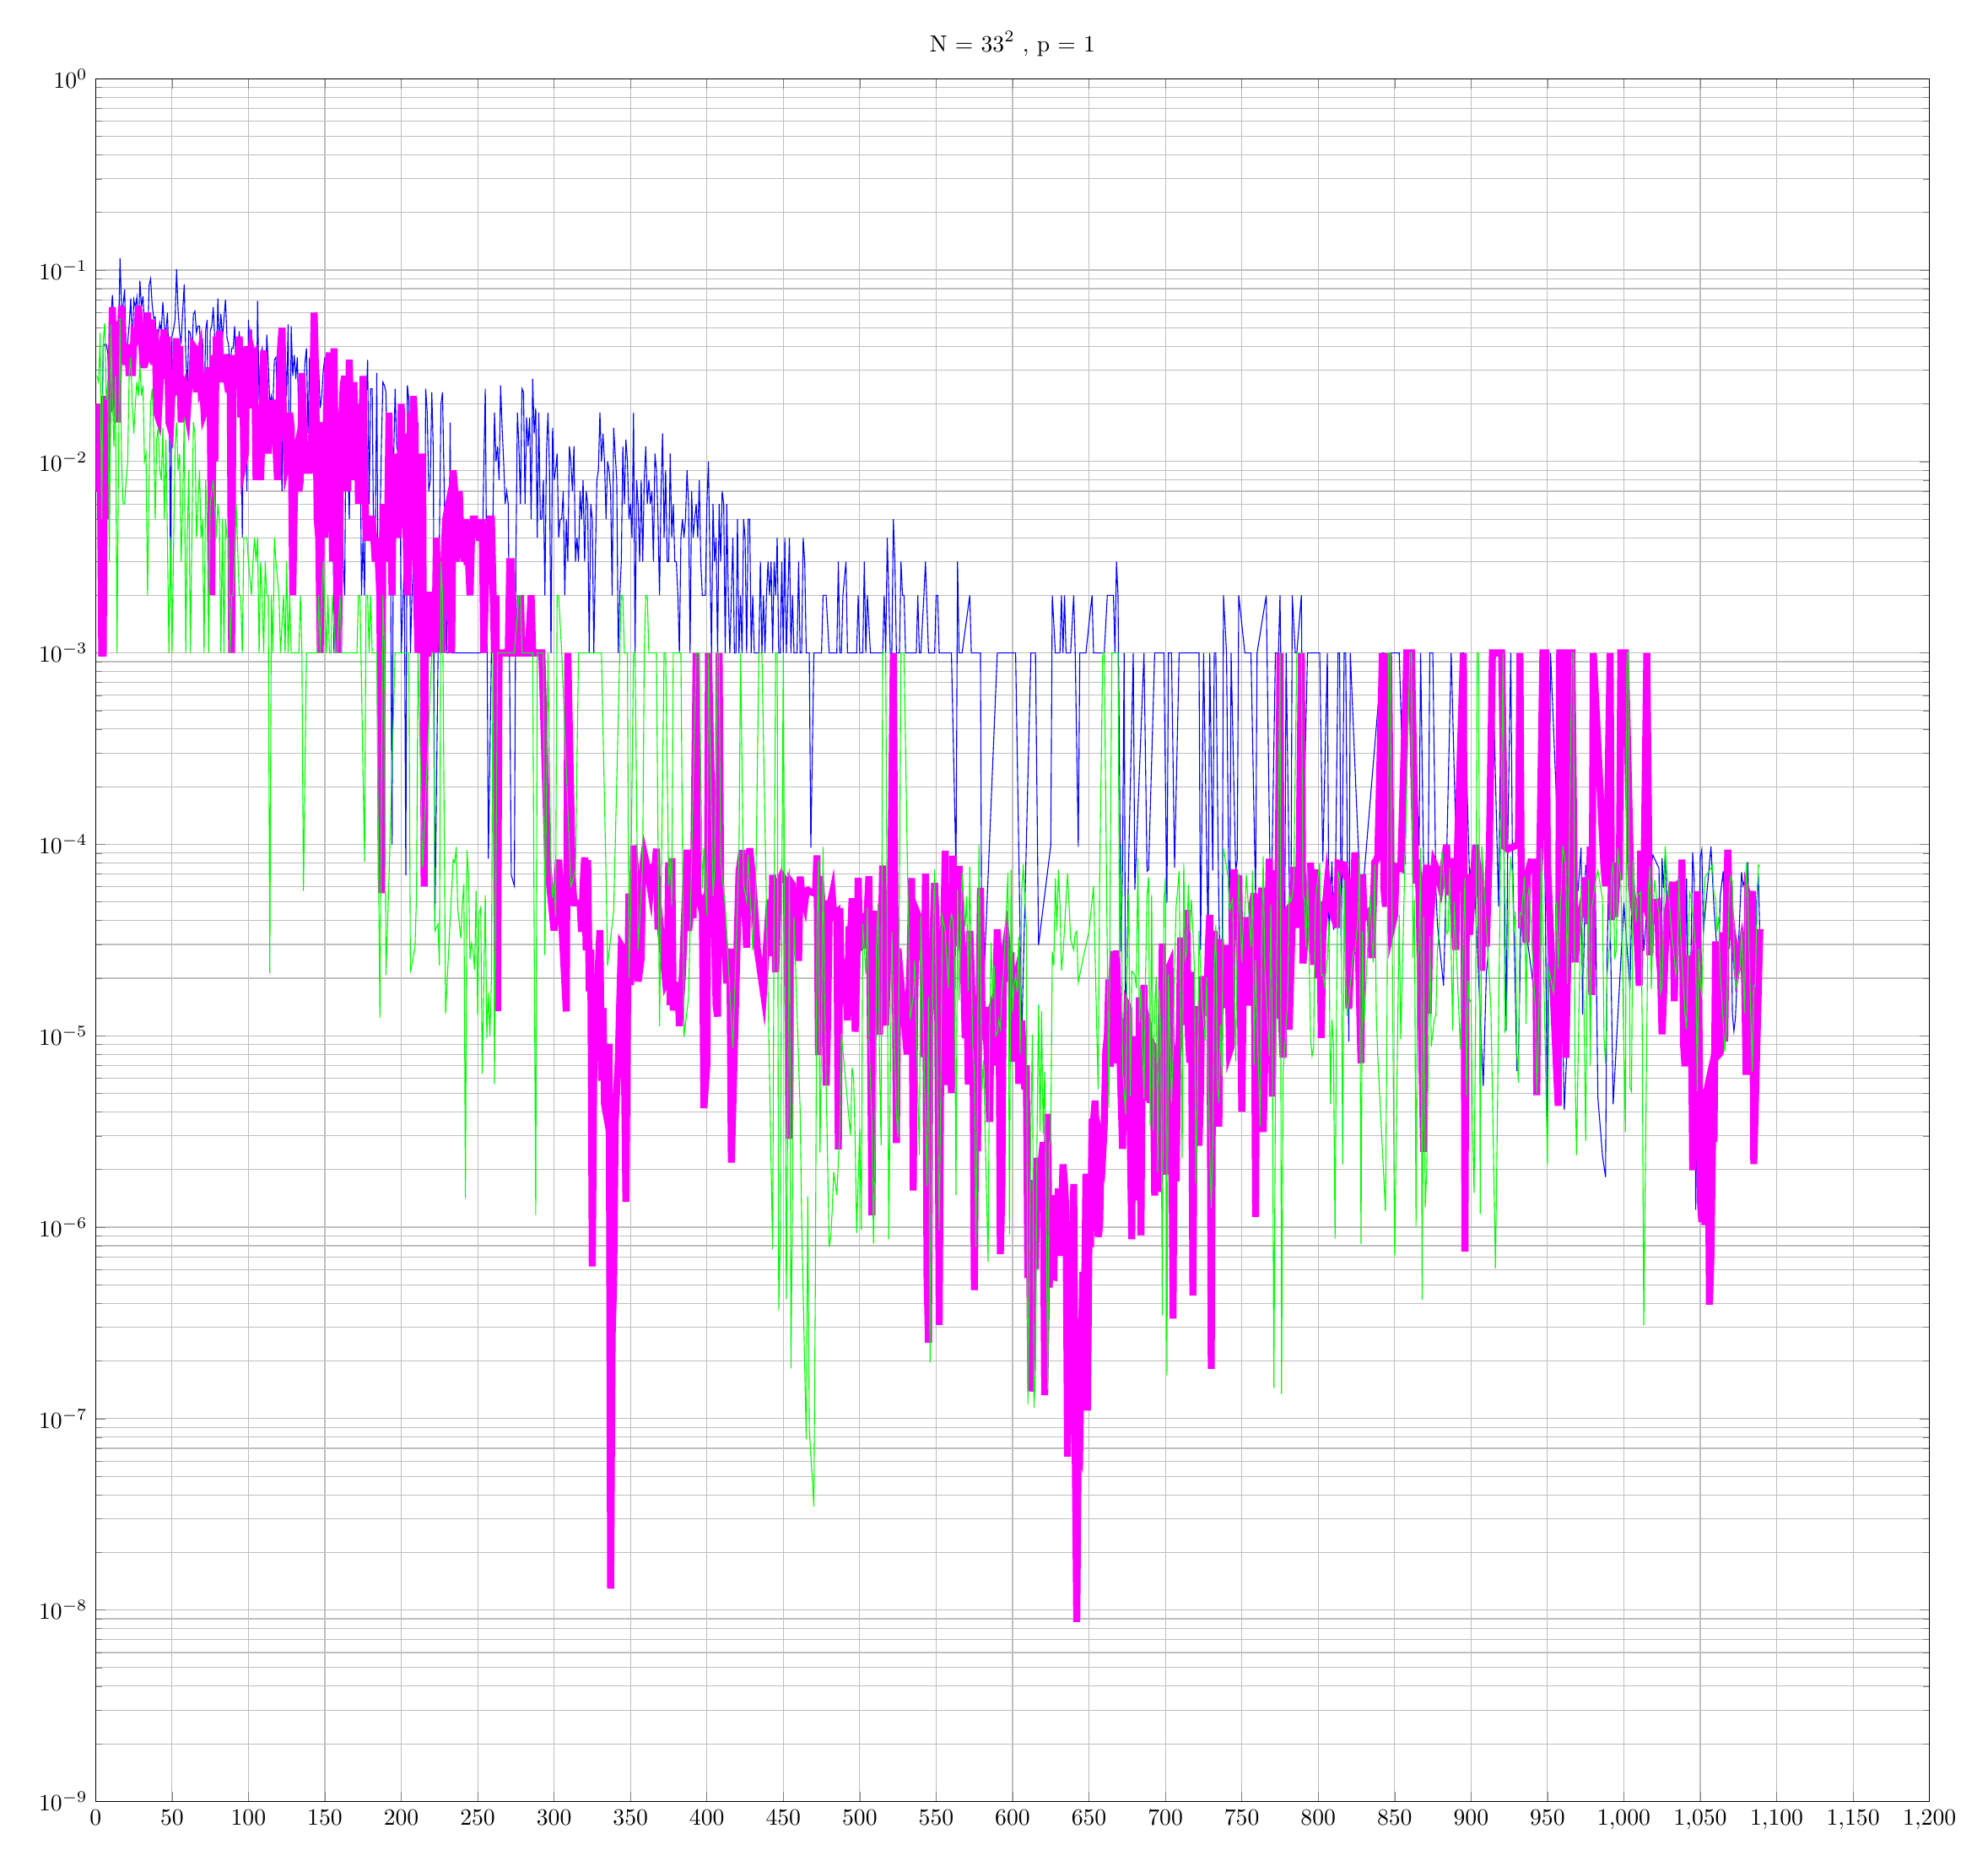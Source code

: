 % This file was created by matlab2tikz v0.3.3.
% Copyright (c) 2008--2013, Nico Schlmer <nico.schloemer@gmail.com>
% All rights reserved.
% 
% The latest updates can be retrieved from
%   http://www.mathworks.com/matlabcentral/fileexchange/22022-matlab2tikz
% where you can also make suggestions and rate matlab2tikz.
% 
% 
% 

% defining custom colors
\definecolor{mycolor1}{rgb}{1,0,1}

\begin{tikzpicture}

\begin{axis}[%
width=10.867in,
height=10.206in,
scale only axis,
xmin=0,
xmax=1200,
xmajorgrids,
ymode=log,
ymin=1e-09,
ymax=1,
yminorticks=true,
ymajorgrids,
yminorgrids,
title={$\text{N = 33}^\text{2}\text{ , p = 1}$}
]
\addplot [
color=black,
solid,
forget plot
]
table[row sep=crcr]{
1 1.0\\
2 1.0\\
3 1.0\\
4 1\\
5 1.0\\
6 1\\
7 1\\
8 1\\
9 1\\
10 1\\
11 1.0\\
12 1.0\\
13 1.0\\
14 1.0\\
15 1.0\\
16 1\\
17 1.0\\
18 1\\
19 1\\
20 1\\
21 1\\
22 1.0\\
23 1\\
24 1\\
25 1.0\\
26 1.0\\
27 1\\
28 1\\
29 1.0\\
30 1\\
31 1.0\\
32 1.0\\
33 1.0\\
34 1\\
35 1\\
36 1.0\\
37 1.0\\
38 1.0\\
39 1.0\\
40 1.0\\
41 1\\
42 1.0\\
43 1.0\\
44 1\\
45 1\\
46 1.0\\
47 1.0\\
48 1\\
49 1\\
50 1.0\\
51 1.0\\
52 1.0\\
53 1\\
54 1\\
55 1.0\\
56 1.0\\
57 1\\
58 1\\
59 1\\
60 1.0\\
61 1.0\\
62 1\\
63 1.0\\
64 1.0\\
65 1\\
66 1.0\\
67 1\\
68 1.0\\
69 1\\
70 1.0\\
71 1.0\\
72 1.0\\
73 1.0\\
74 1\\
75 1\\
76 1.0\\
77 1\\
78 1\\
79 1\\
80 1.0\\
81 1\\
82 1\\
83 1\\
84 1\\
85 1.0\\
86 1.0\\
87 1\\
88 1.0\\
89 1.0\\
90 1.0\\
91 1\\
92 1.0\\
93 1.0\\
94 1\\
95 1.0\\
96 1\\
97 1\\
98 1\\
99 1.0\\
100 1\\
101 1.0\\
102 1\\
103 1.0\\
104 1.0\\
105 1\\
106 1.0\\
107 1.0\\
108 1\\
109 1.0\\
110 1.0\\
111 1.0\\
112 1.0\\
113 1.0\\
114 1.0\\
115 1.0\\
116 1.0\\
117 1\\
118 1.0\\
119 1.0\\
120 1.0\\
121 1\\
122 1\\
123 1\\
124 1.0\\
125 1.0\\
126 1.0\\
127 1.0\\
128 1.0\\
129 1\\
130 1.0\\
131 1.0\\
132 1.0\\
133 1.0\\
134 1.0\\
135 1.0\\
136 1.0\\
137 1\\
138 1.0\\
139 1\\
140 1.0\\
141 1\\
142 1.0\\
143 1.0\\
144 1.0\\
145 1.0\\
146 1\\
147 1.0\\
148 1.0\\
149 1.0\\
150 1.0\\
151 1\\
152 1.0\\
153 1.0\\
154 1\\
155 1.0\\
156 1.0\\
157 1\\
158 1.0\\
159 1.0\\
160 1\\
161 1.0\\
162 1.0\\
163 1\\
164 1.0\\
165 1.0\\
166 1.0\\
167 1.0\\
168 1.0\\
169 1.0\\
170 1.0\\
171 1.0\\
172 1\\
173 1.0\\
174 1.0\\
175 1\\
176 1\\
177 1.0\\
178 1.0\\
179 1\\
180 1.0\\
181 1.0\\
182 1\\
183 1.0\\
184 1.0\\
185 1.0\\
186 1.0\\
187 1.0\\
188 1\\
189 1\\
190 1.0\\
191 1.0\\
192 1\\
193 1\\
194 1\\
195 1.0\\
196 1\\
197 1.0\\
198 1\\
199 1\\
200 1\\
201 1.0\\
202 1\\
203 1.0\\
204 1\\
205 1\\
206 1.0\\
207 1\\
208 1.0\\
209 1.0\\
210 1.0\\
211 1.0\\
212 1.0\\
213 1\\
214 1.0\\
215 1.0\\
216 1\\
217 1\\
218 1.0\\
219 1.0\\
220 1.0\\
221 1.0\\
222 1.0\\
223 1.0\\
224 1.0\\
225 1.0\\
226 1.0\\
227 1.0\\
228 1\\
229 1.0\\
230 1.0\\
231 1.0\\
232 1.0\\
233 1.0\\
234 1.0\\
235 1.0\\
236 1.0\\
237 1.0\\
238 1\\
239 1.0\\
240 1.0\\
241 1\\
242 1.0\\
243 1.0\\
244 1\\
245 1.0\\
246 1\\
247 1.0\\
248 1\\
249 1.0\\
250 1\\
251 1\\
252 1.0\\
253 1.0\\
254 1.0\\
255 1.0\\
256 1.0\\
257 1\\
258 1\\
259 1.0\\
260 1.0\\
261 1.0\\
262 1.0\\
263 1.0\\
264 1.0\\
265 1\\
266 1.0\\
267 1.0\\
268 1.0\\
269 1\\
270 1.0\\
271 1\\
272 1.0\\
273 1.0\\
274 1\\
275 1.0\\
276 1.0\\
277 1.0\\
278 1.0\\
279 1.0\\
280 1.0\\
281 1.0\\
282 1\\
283 1\\
284 1.0\\
285 1.0\\
286 1.0\\
287 1.0\\
288 1\\
289 1.0\\
290 1.0\\
291 1.0\\
292 1.0\\
293 1.0\\
294 1.0\\
295 1.0\\
296 1.0\\
297 1.0\\
298 1.0\\
299 1.0\\
300 1\\
301 1.0\\
302 1\\
303 1.0\\
304 1\\
305 1.0\\
306 1.0\\
307 1\\
308 1.0\\
309 1\\
310 1\\
311 1.0\\
312 1\\
313 1\\
314 1\\
315 1.0\\
316 1.0\\
317 1.0\\
318 1.0\\
319 1.0\\
320 1.0\\
321 1.0\\
322 1.0\\
323 1.0\\
324 1.0\\
325 1\\
326 1\\
327 1.0\\
328 1.0\\
329 1.0\\
330 1\\
331 1.0\\
332 1.0\\
333 1.0\\
334 1.0\\
335 1.0\\
336 1.0\\
337 1.0\\
338 1\\
339 1.0\\
340 1.0\\
341 1.0\\
342 1.0\\
343 1.0\\
344 1.0\\
345 1\\
346 1.0\\
347 1.0\\
348 1\\
349 1.0\\
350 1.0\\
351 1\\
352 1.0\\
353 1.0\\
354 1.0\\
355 1.0\\
356 1.0\\
357 1.0\\
358 1.0\\
359 1.0\\
360 1\\
361 1.0\\
362 1.0\\
363 1.0\\
364 1.0\\
365 1.0\\
366 1.0\\
367 1.0\\
368 1\\
369 1.0\\
370 1\\
371 1.0\\
372 1\\
373 1\\
374 1.0\\
375 1\\
376 1.0\\
377 1.0\\
378 1\\
379 1.0\\
380 1.0\\
381 1.0\\
382 1\\
383 1\\
384 1.0\\
385 1.0\\
386 1.0\\
387 1.0\\
388 1.0\\
389 1.0\\
390 1\\
391 1\\
392 1.0\\
393 1.0\\
394 1.0\\
395 1.0\\
396 1\\
397 1.0\\
398 1.0\\
399 1.0\\
400 1\\
401 1\\
402 1.0\\
403 1\\
404 1.0\\
405 1\\
406 1.0\\
407 1.0\\
408 1.0\\
409 1.0\\
410 1\\
411 1.0\\
412 1\\
413 1.0\\
414 1.0\\
415 1.0\\
416 1.0\\
417 1.0\\
418 1.0\\
419 1\\
420 1\\
421 1\\
422 1.0\\
423 1.0\\
424 1.0\\
425 1.0\\
426 1.0\\
427 1.0\\
428 1.0\\
429 1\\
430 1.0\\
431 1.0\\
432 1.0\\
433 1.0\\
434 1\\
435 1.0\\
436 1.0\\
437 1.0\\
438 1\\
439 1.0\\
440 1.0\\
441 1.0\\
442 1.0\\
443 1.0\\
444 1\\
445 1\\
446 1.0\\
447 1\\
448 1\\
449 1\\
450 1.0\\
451 1.0\\
452 1.0\\
453 1.0\\
454 1.0\\
455 1.0\\
456 1.0\\
457 1.0\\
458 1\\
459 1.0\\
460 1.0\\
461 1\\
462 1\\
463 1\\
464 1.0\\
465 1\\
466 1.0\\
467 1\\
468 1.0\\
469 1\\
470 1\\
471 1.0\\
472 1.0\\
473 1\\
474 1.0\\
475 1.0\\
476 1.0\\
477 1.0\\
478 1.0\\
479 1\\
480 1.0\\
481 1\\
482 1\\
483 1.0\\
484 1\\
485 1.0\\
486 1.0\\
487 1.0\\
488 1.0\\
489 1\\
490 1.0\\
491 1\\
492 1\\
493 1.0\\
494 1.0\\
495 1.0\\
496 1.0\\
497 1.0\\
498 1\\
499 1.0\\
500 1\\
501 1\\
502 1.0\\
503 1\\
504 1\\
505 1.0\\
506 1\\
507 1.0\\
508 1.0\\
509 1.0\\
510 1.0\\
511 1\\
512 1.0\\
513 1.0\\
514 1\\
515 1\\
516 1\\
517 1.0\\
518 1.0\\
519 1.0\\
520 1.0\\
521 1.0\\
522 1.0\\
523 1.0\\
524 1.0\\
525 1.0\\
526 1\\
527 1\\
528 1.0\\
529 1\\
530 1.0\\
531 1.0\\
532 1.0\\
533 1.0\\
534 1.0\\
535 1\\
536 1\\
537 1.0\\
538 1.0\\
539 1.0\\
540 1.0\\
541 1\\
542 1.0\\
543 1.0\\
544 1.0\\
545 1.0\\
546 1\\
547 1.0\\
548 1.0\\
549 1.0\\
550 1.0\\
551 1.0\\
552 1.0\\
553 1\\
554 1\\
555 1.0\\
556 1\\
557 1.0\\
558 1.0\\
559 1.0\\
560 1.0\\
561 1\\
562 1.0\\
563 1\\
564 1.0\\
565 1.0\\
566 1.0\\
567 1\\
568 1.0\\
569 1.0\\
570 1.0\\
571 1\\
572 1.0\\
573 1\\
574 1.0\\
575 1.0\\
576 1.0\\
577 1.0\\
578 1.0\\
579 1\\
580 1.0\\
581 1\\
582 1\\
583 1.0\\
584 1.0\\
585 1.0\\
586 1\\
587 1.0\\
588 1.0\\
589 1.0\\
590 1.0\\
591 1.0\\
592 1\\
593 1.0\\
594 1.0\\
595 1.0\\
596 1\\
597 1.0\\
598 1.0\\
599 1.0\\
600 1.0\\
601 1.0\\
602 1.0\\
603 1.0\\
604 1.0\\
605 1.0\\
606 1.0\\
607 1.0\\
608 1.0\\
609 1\\
610 1.0\\
611 1.0\\
612 1\\
613 1.0\\
614 1.0\\
615 1.0\\
616 1.0\\
617 1.0\\
618 1\\
619 1.0\\
620 1.0\\
621 1.0\\
622 1\\
623 1.0\\
624 1\\
625 1\\
626 1.0\\
627 1.0\\
628 1.0\\
629 1.0\\
630 1.0\\
631 1.0\\
632 1\\
633 1.0\\
634 1.0\\
635 1.0\\
636 1\\
637 1.0\\
638 1.0\\
639 1.0\\
640 1\\
641 1.0\\
642 1.0\\
643 1\\
644 1.0\\
645 1.0\\
646 1\\
647 1.0\\
648 1.0\\
649 1.0\\
650 1.0\\
651 1\\
652 1\\
653 1.0\\
654 1.0\\
655 1.0\\
656 1.0\\
657 1.0\\
658 1.0\\
659 1.0\\
660 1\\
661 1\\
662 1.0\\
663 1\\
664 1.0\\
665 1\\
666 1.0\\
667 1.0\\
668 1.0\\
669 1\\
670 1\\
671 1.0\\
672 1.0\\
673 1.0\\
674 1.0\\
675 1.0\\
676 1.0\\
677 1.0\\
678 1.0\\
679 1.0\\
680 1\\
681 1.0\\
682 1\\
683 1.0\\
684 1.0\\
685 1\\
686 1\\
687 1.0\\
688 1.0\\
689 1.0\\
690 1.0\\
691 1.0\\
692 1.0\\
693 1.0\\
694 1.0\\
695 1\\
696 1\\
697 1\\
698 1.0\\
699 1.0\\
700 1.0\\
701 1\\
702 1.0\\
703 1\\
704 1.0\\
705 1\\
706 1\\
707 1.0\\
708 1.0\\
709 1.0\\
710 1.0\\
711 1\\
712 1.0\\
713 1\\
714 1.0\\
715 1.0\\
716 1.0\\
717 1\\
718 1.0\\
719 1.0\\
720 1.0\\
721 1.0\\
722 1.0\\
723 1\\
724 1.0\\
725 1\\
726 1\\
727 1.0\\
728 1.0\\
729 1.0\\
730 1.0\\
731 1.0\\
732 1.0\\
733 1\\
734 1.0\\
735 1.0\\
736 1.0\\
737 1.0\\
738 1.0\\
739 1.0\\
740 1\\
741 1.0\\
742 1.0\\
743 1.0\\
744 1\\
745 1\\
746 1.0\\
747 1.0\\
748 1\\
749 1\\
750 1.0\\
751 1.0\\
752 1\\
753 1.0\\
754 1.0\\
755 1.0\\
756 1.0\\
757 1.0\\
758 1.0\\
759 1.0\\
760 1.0\\
761 1.0\\
762 1.0\\
763 1\\
764 1.0\\
765 1.0\\
766 1.0\\
767 1.0\\
768 1.0\\
769 1.0\\
770 1\\
771 1.0\\
772 1.0\\
773 1.0\\
774 1.0\\
775 1\\
776 1.0\\
777 1.0\\
778 1\\
779 1.0\\
780 1\\
781 1.0\\
782 1.0\\
783 1\\
784 1.0\\
785 1.0\\
786 1.0\\
787 1.0\\
788 1.0\\
789 1\\
790 1\\
791 1.0\\
792 1.0\\
793 1.0\\
794 1.0\\
795 1.0\\
796 1.0\\
797 1.0\\
798 1.0\\
799 1.0\\
800 1.0\\
801 1.0\\
802 1.0\\
803 1.0\\
804 1.0\\
805 1.0\\
806 1\\
807 1.0\\
808 1.0\\
809 1\\
810 1.0\\
811 1.0\\
812 1.0\\
813 1.0\\
814 1.0\\
815 1.0\\
816 1.0\\
817 1.0\\
818 1.0\\
819 1.0\\
820 1.0\\
821 1.0\\
822 1.0\\
823 1.0\\
824 1.0\\
825 1.0\\
826 1.0\\
827 1.0\\
828 1.0\\
829 1.0\\
830 1.0\\
831 1.0\\
832 1.0\\
833 1.0\\
834 1\\
835 1.0\\
836 1\\
837 1.0\\
838 1.0\\
839 1.0\\
840 1.0\\
841 1.0\\
842 1\\
843 1.0\\
844 1.0\\
845 1\\
846 1\\
847 1.0\\
848 1.0\\
849 1.0\\
850 1.0\\
851 1\\
852 1.0\\
853 1\\
854 1.0\\
855 1.0\\
856 1.0\\
857 1.0\\
858 1.0\\
859 1.0\\
860 1.0\\
861 1.0\\
862 1.0\\
863 1\\
864 1.0\\
865 1.0\\
866 1.0\\
867 1.0\\
868 1\\
869 1\\
870 1.0\\
871 1.0\\
872 1.0\\
873 1\\
874 1.0\\
875 1.0\\
876 1.0\\
877 1.0\\
878 1\\
879 1.0\\
880 1\\
881 1.0\\
882 1\\
883 1.0\\
884 1.0\\
885 1.0\\
886 1.0\\
887 1.0\\
888 1.0\\
889 1.0\\
890 1.0\\
891 1.0\\
892 1.0\\
893 1.0\\
894 1.0\\
895 1.0\\
896 1.0\\
897 1.0\\
898 1.0\\
899 1.0\\
900 1.0\\
901 1\\
902 1.0\\
903 1.0\\
904 1.0\\
905 1.0\\
906 1.0\\
907 1.0\\
908 1.0\\
909 1\\
910 1.0\\
911 1.0\\
912 1\\
913 1.0\\
914 1.0\\
915 1\\
916 1.0\\
917 1\\
918 1\\
919 1.0\\
920 1.0\\
921 1.0\\
922 1.0\\
923 1.0\\
924 1.0\\
925 1\\
926 1.0\\
927 1.0\\
928 1.0\\
929 1.0\\
930 1.0\\
931 1.0\\
932 1.0\\
933 1.0\\
934 1.0\\
935 1.0\\
936 1.0\\
937 1.0\\
938 1\\
939 1.0\\
940 1.0\\
941 1.0\\
942 1.0\\
943 1.0\\
944 1.0\\
945 1.0\\
946 1.0\\
947 1\\
948 1.0\\
949 1.0\\
950 1\\
951 1.0\\
952 1.0\\
953 1.0\\
954 1.0\\
955 1.0\\
956 1.0\\
957 1.0\\
958 1.0\\
959 1.0\\
960 1\\
961 1.0\\
962 1.0\\
963 1.0\\
964 1\\
965 1.0\\
966 1.0\\
967 1\\
968 1.0\\
969 1.0\\
970 1\\
971 1.0\\
972 1.0\\
973 1.0\\
974 1.0\\
975 1.0\\
976 1.0\\
977 1.0\\
978 1\\
979 1.0\\
980 1.0\\
981 1.0\\
982 1\\
983 1.0\\
984 1.0\\
985 1.0\\
986 1.0\\
987 1\\
988 1.0\\
989 1.0\\
990 1\\
991 1.0\\
992 1.0\\
993 1.0\\
994 1.0\\
995 1.0\\
996 1.0\\
997 1.0\\
998 1.0\\
999 1.0\\
1000 1.0\\
1001 1.0\\
1002 1.0\\
1003 1\\
1004 1.0\\
1005 1\\
1006 1\\
1007 1.0\\
1008 1\\
1009 1\\
1010 1\\
1011 1\\
1012 1.0\\
1013 1.0\\
1014 1\\
1015 1\\
1016 1.0\\
1017 1\\
1018 1.0\\
1019 1\\
1020 1\\
1021 1.0\\
1022 1.0\\
1023 1\\
1024 1\\
1025 1\\
1026 1.0\\
1027 1.0\\
1028 1.0\\
1029 1\\
1030 1\\
1031 1.0\\
1032 1\\
1033 1\\
1034 1\\
1035 1\\
1036 1.0\\
1037 1.0\\
1038 1.0\\
1039 1.0\\
1040 1.0\\
1041 1.0\\
1042 1\\
1043 1.0\\
1044 1.0\\
1045 1.0\\
1046 1\\
1047 1.0\\
1048 1.0\\
1049 1.0\\
1050 1.0\\
1051 1.0\\
1052 1.0\\
1053 1.0\\
1054 1.0\\
1055 1.0\\
1056 1.0\\
1057 1.0\\
1058 1\\
1059 1.0\\
1060 1.0\\
1061 1.0\\
1062 1.0\\
1063 1.0\\
1064 1.0\\
1065 1.0\\
1066 1.0\\
1067 1\\
1068 1.0\\
1069 1.0\\
1070 1\\
1071 1\\
1072 1.0\\
1073 1.0\\
1074 1.0\\
1075 1.0\\
1076 1.0\\
1077 1\\
1078 1.0\\
1079 1.0\\
1080 1.0\\
1081 1.0\\
1082 1\\
1083 1\\
1084 1.0\\
1085 1\\
1086 1\\
1087 1.0\\
1088 1\\
1089 1.0\\
};
\addplot [
color=blue,
solid,
forget plot
]
table[row sep=crcr]{
1 0.015\\
2 0.01\\
3 0.013\\
4 0.012\\
5 0.04\\
6 0.041\\
7 0.041\\
8 0.037\\
9 0.021\\
10 0.056\\
11 0.074\\
12 0.054\\
13 0.054\\
14 0.024\\
15 0.044\\
16 0.115\\
17 0.063\\
18 0.066\\
19 0.079\\
20 0.037\\
21 0.042\\
22 0.052\\
23 0.071\\
24 0.04\\
25 0.07\\
26 0.064\\
27 0.072\\
28 0.049\\
29 0.088\\
30 0.064\\
31 0.073\\
32 0.051\\
33 0.038\\
34 0.041\\
35 0.083\\
36 0.09\\
37 0.066\\
38 0.056\\
39 0.057\\
40 0.036\\
41 0.045\\
42 0.053\\
43 0.048\\
44 0.068\\
45 0.051\\
46 0.047\\
47 0.06\\
48 0.034\\
49 0.003\\
50 0.045\\
51 0.049\\
52 0.055\\
53 0.101\\
54 0.061\\
55 0.047\\
56 0.042\\
57 0.061\\
58 0.084\\
59 0.036\\
60 0.024\\
61 0.048\\
62 0.047\\
63 0.034\\
64 0.059\\
65 0.061\\
66 0.047\\
67 0.051\\
68 0.051\\
69 0.032\\
70 0.044\\
71 0.017\\
72 0.048\\
73 0.055\\
74 0.003\\
75 0.048\\
76 0.051\\
77 0.064\\
78 0.043\\
79 0.028\\
80 0.071\\
81 0.041\\
82 0.059\\
83 0.044\\
84 0.056\\
85 0.07\\
86 0.044\\
87 0.041\\
88 0.03\\
89 0.039\\
90 0.039\\
91 0.051\\
92 0.028\\
93 0.036\\
94 0.048\\
95 0.03\\
96 0.004\\
97 0.035\\
98 0.023\\
99 0.007\\
100 0.055\\
101 0.034\\
102 0.049\\
103 0.019\\
104 0.039\\
105 0.01\\
106 0.069\\
107 0.021\\
108 0.036\\
109 0.039\\
110 0.011\\
111 0.019\\
112 0.046\\
113 0.033\\
114 0.02\\
115 0.022\\
116 0.019\\
117 0.034\\
118 0.035\\
119 0.02\\
120 0.024\\
121 0.015\\
122 0.007\\
123 0.049\\
124 0.038\\
125 0.022\\
126 0.052\\
127 0.005\\
128 0.051\\
129 0.028\\
130 0.036\\
131 0.027\\
132 0.035\\
133 0.016\\
134 0.019\\
135 0.013\\
136 0.022\\
137 0.033\\
138 0.039\\
139 0.014\\
140 0.035\\
141 0.012\\
142 0.028\\
143 0.022\\
144 0.026\\
145 0.01\\
146 0.03\\
147 0.019\\
148 0.022\\
149 0.03\\
150 0.035\\
151 0.015\\
152 0.023\\
153 0.005\\
154 0.016\\
155 0.025\\
156 0.001\\
157 0.025\\
158 0.008\\
159 0.002\\
160 0.022\\
161 0.009\\
162 0.003\\
163 0.002\\
164 0.028\\
165 0.01\\
166 0.005\\
167 0.017\\
168 0.012\\
169 0.015\\
170 0.015\\
171 0.022\\
172 0.008\\
173 0.02\\
174 0.002\\
175 0.004\\
176 0.002\\
177 0.02\\
178 0.034\\
179 0.006\\
180 0.024\\
181 0.024\\
182 0.003\\
183 0.004\\
184 0.029\\
185 0.001\\
186 0.004\\
187 0.012\\
188 0.026\\
189 0.025\\
190 0.023\\
191 0.008\\
192 0.003\\
193 0.003\\
194 9.976e-05\\
195 0.01\\
196 0.024\\
197 0.012\\
198 0.011\\
199 0.019\\
200 0.001\\
201 0.0\\
202 0.003\\
203 6.906e-05\\
204 0.025\\
205 0.021\\
206 0.001\\
207 0.002\\
208 0.003\\
209 0.002\\
210 0.009\\
211 0.016\\
212 0.001\\
213 0.001\\
214 7.937e-05\\
215 0.001\\
216 0.024\\
217 0.018\\
218 0.007\\
219 0.008\\
220 0.023\\
221 0.011\\
222 3.689e-05\\
223 0.0\\
224 0.0\\
225 0.0\\
226 0.02\\
227 0.023\\
228 0.0\\
229 0.0\\
230 0.001\\
231 0.001\\
232 0.016\\
233 0.001\\
234 0.0\\
235 0.0\\
236 0.001\\
237 0.001\\
238 0.0\\
239 0.0\\
240 0.001\\
241 0.001\\
242 0.001\\
243 0.0\\
244 0.001\\
245 0.001\\
246 0.0\\
247 0.001\\
248 0.0\\
249 0.0\\
250 0.0\\
251 0.001\\
252 0.001\\
253 0.0\\
254 0.009\\
255 0.024\\
256 0.002\\
257 8.42e-05\\
258 0.0\\
259 0.001\\
260 0.005\\
261 0.018\\
262 0.01\\
263 0.012\\
264 0.008\\
265 0.025\\
266 0.015\\
267 0.01\\
268 0.006\\
269 0.007\\
270 0.006\\
271 0.0\\
272 6.911e-05\\
273 0.0\\
274 6.078e-05\\
275 0.003\\
276 0.018\\
277 0.012\\
278 0.006\\
279 0.024\\
280 0.023\\
281 0.006\\
282 0.017\\
283 0.012\\
284 0.017\\
285 0.005\\
286 0.027\\
287 0.014\\
288 0.019\\
289 0.004\\
290 0.018\\
291 0.005\\
292 0.005\\
293 0.008\\
294 0.002\\
295 0.011\\
296 0.018\\
297 0.009\\
298 0.001\\
299 0.015\\
300 0.008\\
301 0.009\\
302 0.011\\
303 0.004\\
304 0.005\\
305 0.005\\
306 0.007\\
307 0.002\\
308 0.005\\
309 0.003\\
310 0.012\\
311 0.01\\
312 0.007\\
313 0.012\\
314 0.003\\
315 0.004\\
316 0.003\\
317 0.007\\
318 0.005\\
319 0.008\\
320 0.003\\
321 0.007\\
322 0.006\\
323 0.001\\
324 0.006\\
325 0.005\\
326 0.001\\
327 0.003\\
328 0.008\\
329 0.009\\
330 0.018\\
331 0.01\\
332 0.014\\
333 0.01\\
334 0.005\\
335 0.01\\
336 0.009\\
337 0.007\\
338 0.002\\
339 0.015\\
340 0.011\\
341 0.008\\
342 0.001\\
343 0.002\\
344 0.003\\
345 0.012\\
346 0.006\\
347 0.013\\
348 0.01\\
349 0.005\\
350 0.006\\
351 0.004\\
352 0.018\\
353 0.001\\
354 0.008\\
355 0.006\\
356 0.003\\
357 0.008\\
358 0.003\\
359 0.008\\
360 0.012\\
361 0.006\\
362 0.008\\
363 0.006\\
364 0.007\\
365 0.003\\
366 0.011\\
367 0.009\\
368 0.005\\
369 0.002\\
370 0.007\\
371 0.014\\
372 0.004\\
373 0.009\\
374 0.003\\
375 0.003\\
376 0.011\\
377 0.004\\
378 0.006\\
379 0.003\\
380 0.003\\
381 0.002\\
382 0.001\\
383 0.004\\
384 0.005\\
385 0.004\\
386 0.005\\
387 0.009\\
388 0.006\\
389 0.001\\
390 0.007\\
391 0.004\\
392 0.005\\
393 0.006\\
394 0.004\\
395 0.008\\
396 0.003\\
397 0.002\\
398 0.0\\
399 0.002\\
400 0.006\\
401 0.01\\
402 0.003\\
403 0.001\\
404 0.006\\
405 0.003\\
406 0.004\\
407 0.001\\
408 0.006\\
409 0.003\\
410 0.007\\
411 0.006\\
412 0.001\\
413 0.006\\
414 0.002\\
415 0.001\\
416 0.002\\
417 0.004\\
418 0.001\\
419 0.001\\
420 0.005\\
421 0.001\\
422 0.002\\
423 0.001\\
424 0.005\\
425 0.004\\
426 0.001\\
427 0.005\\
428 0.005\\
429 0.001\\
430 0.002\\
431 0.001\\
432 0.0\\
433 0.0\\
434 0.001\\
435 0.003\\
436 0.001\\
437 0.002\\
438 0.001\\
439 0.002\\
440 0.003\\
441 0.002\\
442 0.003\\
443 0.001\\
444 0.003\\
445 0.002\\
446 0.004\\
447 0.001\\
448 0.001\\
449 0.003\\
450 0.001\\
451 0.004\\
452 0.001\\
453 0.002\\
454 0.004\\
455 0.001\\
456 0.002\\
457 0.001\\
458 0.0\\
459 0.001\\
460 0.003\\
461 0.001\\
462 0.001\\
463 0.004\\
464 0.003\\
465 0.001\\
466 0.001\\
467 0.001\\
468 9.595e-05\\
469 0.0\\
470 0.001\\
471 0.001\\
472 0.001\\
473 0.0\\
474 0.001\\
475 0.001\\
476 0.002\\
477 0.002\\
478 0.002\\
479 0.0\\
480 0.001\\
481 0.001\\
482 0.001\\
483 0.001\\
484 0.001\\
485 0.001\\
486 0.003\\
487 0.001\\
488 0.001\\
489 0.002\\
490 0.0\\
491 0.003\\
492 0.001\\
493 0.001\\
494 0.001\\
495 0.0\\
496 0.001\\
497 0.001\\
498 0.001\\
499 0.002\\
500 0.001\\
501 0.001\\
502 0.001\\
503 0.003\\
504 0.001\\
505 0.002\\
506 0.0\\
507 0.001\\
508 0.0\\
509 0.0\\
510 0.001\\
511 0.001\\
512 0.0\\
513 0.001\\
514 0.001\\
515 0.001\\
516 0.002\\
517 0.001\\
518 0.004\\
519 0.0\\
520 0.001\\
521 0.001\\
522 0.005\\
523 0.003\\
524 0.001\\
525 0.0\\
526 0.001\\
527 0.003\\
528 0.002\\
529 0.002\\
530 0.001\\
531 0.0\\
532 0.0\\
533 0.001\\
534 0.001\\
535 0.001\\
536 0.001\\
537 0.001\\
538 0.002\\
539 0.001\\
540 0.001\\
541 0.0\\
542 0.002\\
543 0.003\\
544 0.0\\
545 0.001\\
546 0.0\\
547 0.0\\
548 0.0\\
549 0.001\\
550 0.002\\
551 0.002\\
552 0.001\\
553 0.001\\
554 0.001\\
555 0.001\\
556 0.001\\
557 0.0\\
558 0.001\\
559 0.001\\
560 0.001\\
561 0.0\\
562 0.0\\
563 7.401e-05\\
564 0.003\\
565 0.001\\
566 0.001\\
567 0.001\\
568 0.0\\
569 0.0\\
570 0.0\\
571 0.0\\
572 0.002\\
573 0.001\\
574 0.0\\
575 0.001\\
576 0.0\\
577 0.001\\
578 0.001\\
579 0.001\\
580 1.134e-05\\
581 0.0\\
582 0.0\\
583 0.0\\
584 0.0\\
585 0.0\\
586 0.0\\
587 0.0\\
588 0.0\\
589 0.0\\
590 0.001\\
591 0.001\\
592 0.001\\
593 0.0\\
594 0.0\\
595 0.0\\
596 0.001\\
597 0.001\\
598 0.001\\
599 0.0\\
600 0.001\\
601 0.0\\
602 0.001\\
603 0.0\\
604 0.0\\
605 0.0\\
606 1.001e-05\\
607 0.0\\
608 0.0\\
609 0.0\\
610 0.0\\
611 0.0\\
612 0.001\\
613 0.0\\
614 0.001\\
615 0.001\\
616 0.0\\
617 2.983e-05\\
618 0.0\\
619 0.0\\
620 0.0\\
621 0.0\\
622 0.0\\
623 0.0\\
624 0.0\\
625 9.886e-05\\
626 0.002\\
627 0.0\\
628 0.001\\
629 0.001\\
630 0.001\\
631 0.001\\
632 0.002\\
633 0.001\\
634 0.002\\
635 0.001\\
636 0.001\\
637 0.0\\
638 0.001\\
639 0.0\\
640 0.002\\
641 0.001\\
642 0.0\\
643 9.712e-05\\
644 0.001\\
645 0.0\\
646 0.0\\
647 0.001\\
648 0.001\\
649 0.0\\
650 0.0\\
651 0.0\\
652 0.002\\
653 0.001\\
654 0.001\\
655 0.0\\
656 0.0\\
657 0.001\\
658 0.0\\
659 0.001\\
660 0.001\\
661 0.0\\
662 0.002\\
663 0.002\\
664 0.0\\
665 0.002\\
666 0.002\\
667 0.001\\
668 0.003\\
669 0.002\\
670 0.0\\
671 2.754e-05\\
672 8.185e-05\\
673 0.001\\
674 7.648e-06\\
675 2.827e-05\\
676 8.371e-05\\
677 0.0\\
678 0.0\\
679 0.001\\
680 5.788e-05\\
681 0.0\\
682 0.0\\
683 0.0\\
684 0.0\\
685 0.0\\
686 0.001\\
687 0.0\\
688 7.229e-05\\
689 7.386e-05\\
690 0.0\\
691 0.0\\
692 0.0\\
693 0.001\\
694 0.001\\
695 0.0\\
696 0.0\\
697 0.0\\
698 0.001\\
699 0.001\\
700 0.0\\
701 4.949e-05\\
702 0.001\\
703 0.001\\
704 0.001\\
705 0.0\\
706 7.571e-05\\
707 0.0\\
708 0.0\\
709 0.001\\
710 0.0\\
711 0.0\\
712 0.0\\
713 0.0\\
714 0.0\\
715 0.0\\
716 0.001\\
717 0.0\\
718 0.0\\
719 0.0\\
720 0.0\\
721 0.0\\
722 0.001\\
723 2.802e-05\\
724 0.0\\
725 0.001\\
726 0.0\\
727 0.0\\
728 2.867e-05\\
729 0.001\\
730 0.0\\
731 7.3e-05\\
732 0.001\\
733 0.001\\
734 0.0\\
735 4.511e-05\\
736 0.0\\
737 9.528e-06\\
738 0.002\\
739 0.0\\
740 0.001\\
741 0.0\\
742 2.266e-05\\
743 0.001\\
744 0.0\\
745 0.0\\
746 7.25e-05\\
747 8.319e-05\\
748 0.002\\
749 0.0\\
750 0.0\\
751 0.0\\
752 0.001\\
753 0.001\\
754 0.0\\
755 0.001\\
756 0.001\\
757 0.0\\
758 0.0\\
759 5.29e-05\\
760 0.001\\
761 0.0\\
762 0.0\\
763 0.0\\
764 0.0\\
765 0.0\\
766 0.002\\
767 0.0\\
768 0.0\\
769 3.407e-05\\
770 0.0\\
771 0.0\\
772 0.001\\
773 0.0\\
774 0.001\\
775 0.002\\
776 0.0\\
777 0.0\\
778 2.457e-05\\
779 0.001\\
780 0.0\\
781 0.0\\
782 1.842e-05\\
783 0.002\\
784 0.0\\
785 0.001\\
786 0.001\\
787 0.0\\
788 0.0\\
789 0.002\\
790 8.769e-05\\
791 0.0\\
792 0.0\\
793 0.001\\
794 0.001\\
795 0.001\\
796 0.0\\
797 0.0\\
798 0.001\\
799 0.0\\
800 0.001\\
801 0.001\\
802 0.0\\
803 8.107e-05\\
804 0.0\\
805 0.0\\
806 0.001\\
807 3.322e-05\\
808 0.0\\
809 8.154e-05\\
810 3.577e-05\\
811 4.175e-05\\
812 0.0\\
813 0.001\\
814 0.001\\
815 2.693e-05\\
816 0.0\\
817 0.001\\
818 0.001\\
819 0.0\\
820 9.333e-06\\
821 0.001\\
822 0.0\\
823 0.0\\
824 0.0\\
825 0.0\\
826 0.0\\
827 0.0\\
828 4.398e-05\\
829 0.0\\
830 0.0\\
831 0.0\\
832 0.0\\
833 0.0\\
834 0.0\\
835 0.0\\
836 0.0\\
837 0.0\\
838 0.0\\
839 0.0\\
840 0.0\\
841 0.0\\
842 0.001\\
843 0.001\\
844 8.606e-05\\
845 9.947e-05\\
846 0.001\\
847 0.0\\
848 0.001\\
849 0.0\\
850 0.0\\
851 0.0\\
852 0.0\\
853 0.001\\
854 0.0\\
855 0.0\\
856 0.0\\
857 7.868e-05\\
858 0.001\\
859 0.0\\
860 0.001\\
861 0.001\\
862 0.0\\
863 0.0\\
864 0.0\\
865 0.0\\
866 9.863e-05\\
867 0.001\\
868 0.0\\
869 0.0\\
870 0.0\\
871 5.206e-06\\
872 0.0\\
873 0.001\\
874 0.001\\
875 0.001\\
876 0.0\\
877 5.874e-05\\
878 3.806e-05\\
879 0.0\\
880 0.0\\
881 0.0\\
882 1.826e-05\\
883 3.677e-05\\
884 0.0\\
885 0.0\\
886 0.0\\
887 0.001\\
888 0.0\\
889 0.0\\
890 0.0\\
891 5.585e-05\\
892 0.0\\
893 0.0\\
894 0.001\\
895 0.001\\
896 0.0\\
897 0.0\\
898 0.0\\
899 6.688e-05\\
900 0.0\\
901 0.0\\
902 9.494e-05\\
903 4.605e-05\\
904 0.0\\
905 0.0\\
906 0.0\\
907 0.0\\
908 5.459e-06\\
909 0.0\\
910 2.101e-05\\
911 2.558e-05\\
912 0.0\\
913 8.364e-05\\
914 0.001\\
915 0.0\\
916 0.0\\
917 0.0\\
918 4.749e-05\\
919 0.0\\
920 0.001\\
921 0.0\\
922 0.0\\
923 1.064e-05\\
924 9.885e-05\\
925 0.0\\
926 0.001\\
927 9.765e-05\\
928 0.0\\
929 0.0\\
930 6.552e-06\\
931 7.665e-06\\
932 0.0\\
933 5.484e-05\\
934 0.0\\
935 0.0\\
936 0.0\\
937 0.0\\
938 0.0\\
939 0.0\\
940 0.0\\
941 1.76e-05\\
942 0.0\\
943 0.0\\
944 0.0\\
945 2.398e-05\\
946 0.0\\
947 0.001\\
948 0.0\\
949 0.0\\
950 3.197e-06\\
951 7.822e-05\\
952 0.001\\
953 0.0\\
954 0.0\\
955 0.0\\
956 0.0\\
957 0.0\\
958 6.455e-05\\
959 0.0\\
960 0.0\\
961 4.092e-06\\
962 0.0\\
963 0.0\\
964 0.0\\
965 0.0\\
966 0.0\\
967 0.0\\
968 7.859e-05\\
969 0.0\\
970 5.692e-05\\
971 0.0\\
972 9.612e-05\\
973 1.29e-05\\
974 0.0\\
975 7.824e-05\\
976 0.0\\
977 0.0\\
978 5.458e-05\\
979 3.342e-05\\
980 0.0\\
981 9.272e-05\\
982 0.0\\
983 4.74e-06\\
984 0.0\\
985 0.0\\
986 2.371e-06\\
987 0.0\\
988 1.827e-06\\
989 2.55e-05\\
990 6.507e-05\\
991 4.158e-05\\
992 0.0\\
993 4.39e-06\\
994 0.0\\
995 0.0\\
996 0.0\\
997 0.0\\
998 0.0\\
999 0.0\\
1000 4.941e-05\\
1001 0.0\\
1002 0.0\\
1003 0.0\\
1004 1.752e-05\\
1005 4.248e-05\\
1006 0.0\\
1007 0.0\\
1008 0.0\\
1009 5.266e-05\\
1010 6.765e-05\\
1011 3.065e-05\\
1012 4.259e-05\\
1013 2.768e-05\\
1014 0.0\\
1015 0.0\\
1016 0.0\\
1017 7.206e-05\\
1018 0.0\\
1019 8.787e-05\\
1020 0.0\\
1021 0.0\\
1022 0.0\\
1023 7.486e-05\\
1024 1.082e-05\\
1025 8.461e-05\\
1026 5.917e-05\\
1027 8.728e-05\\
1028 0.0\\
1029 2.787e-05\\
1030 0.0\\
1031 4.562e-05\\
1032 0.0\\
1033 0.0\\
1034 6.148e-05\\
1035 6.229e-05\\
1036 0.0\\
1037 7.186e-05\\
1038 0.0\\
1039 0.0\\
1040 2.037e-05\\
1041 6.638e-05\\
1042 1.211e-05\\
1043 9.58e-06\\
1044 0.0\\
1045 9.059e-05\\
1046 6.554e-05\\
1047 1.233e-06\\
1048 0.0\\
1049 0.0\\
1050 8.675e-05\\
1051 9.395e-05\\
1052 3.439e-05\\
1053 0.0\\
1054 0.0\\
1055 0.0\\
1056 0.0\\
1057 9.744e-05\\
1058 0.0\\
1059 4.59e-05\\
1060 0.0\\
1061 0.0\\
1062 2.151e-05\\
1063 5.324e-05\\
1064 6.184e-05\\
1065 7.228e-05\\
1066 3.742e-05\\
1067 6.623e-05\\
1068 0.0\\
1069 2.849e-05\\
1070 6.679e-05\\
1071 1.307e-05\\
1072 1.058e-05\\
1073 1.241e-05\\
1074 0.0\\
1075 0.0\\
1076 0.0\\
1077 7.155e-05\\
1078 6.081e-05\\
1079 6.477e-05\\
1080 1.561e-05\\
1081 8.089e-05\\
1082 0.0\\
1083 2.101e-05\\
1084 2.287e-05\\
1085 6.44e-06\\
1086 1.15e-05\\
1087 5.124e-05\\
1088 7.029e-05\\
1089 3.261e-05\\
};
\addplot [
color=mycolor1,
solid,
line width=3.0pt,
forget plot
]
table[row sep=crcr]{
1 0.007\\
2 0.02\\
3 0.013\\
4 0.001\\
5 0.001\\
6 0.022\\
7 0.005\\
8 0.018\\
9 0.019\\
10 0.023\\
11 0.064\\
12 0.02\\
13 0.054\\
14 0.016\\
15 0.032\\
16 0.041\\
17 0.065\\
18 0.036\\
19 0.037\\
20 0.032\\
21 0.041\\
22 0.028\\
23 0.037\\
24 0.028\\
25 0.044\\
26 0.042\\
27 0.043\\
28 0.065\\
29 0.053\\
30 0.044\\
31 0.032\\
32 0.032\\
33 0.034\\
34 0.06\\
35 0.033\\
36 0.053\\
37 0.053\\
38 0.032\\
39 0.049\\
40 0.018\\
41 0.017\\
42 0.024\\
43 0.035\\
44 0.043\\
45 0.049\\
46 0.027\\
47 0.045\\
48 0.016\\
49 0.015\\
50 0.023\\
51 0.023\\
52 0.027\\
53 0.044\\
54 0.032\\
55 0.04\\
56 0.016\\
57 0.024\\
58 0.025\\
59 0.02\\
60 0.018\\
61 0.024\\
62 0.025\\
63 0.027\\
64 0.04\\
65 0.039\\
66 0.023\\
67 0.033\\
68 0.036\\
69 0.024\\
70 0.025\\
71 0.018\\
72 0.019\\
73 0.027\\
74 0.031\\
75 0.022\\
76 0.002\\
77 0.036\\
78 0.01\\
79 0.045\\
80 0.034\\
81 0.048\\
82 0.026\\
83 0.029\\
84 0.035\\
85 0.035\\
86 0.026\\
87 0.023\\
88 0.035\\
89 0.001\\
90 0.036\\
91 0.025\\
92 0.029\\
93 0.027\\
94 0.045\\
95 0.017\\
96 0.039\\
97 0.01\\
98 0.011\\
99 0.04\\
100 0.019\\
101 0.028\\
102 0.038\\
103 0.035\\
104 0.036\\
105 0.008\\
106 0.017\\
107 0.01\\
108 0.008\\
109 0.016\\
110 0.038\\
111 0.021\\
112 0.019\\
113 0.011\\
114 0.021\\
115 0.014\\
116 0.021\\
117 0.016\\
118 0.012\\
119 0.008\\
120 0.019\\
121 0.039\\
122 0.05\\
123 0.015\\
124 0.018\\
125 0.01\\
126 0.011\\
127 0.018\\
128 0.015\\
129 0.002\\
130 0.006\\
131 0.011\\
132 0.012\\
133 0.007\\
134 0.008\\
135 0.029\\
136 0.017\\
137 0.01\\
138 0.009\\
139 0.009\\
140 0.009\\
141 0.011\\
142 0.019\\
143 0.06\\
144 0.028\\
145 0.005\\
146 0.004\\
147 0.001\\
148 0.013\\
149 0.016\\
150 0.004\\
151 0.018\\
152 0.033\\
153 0.037\\
154 0.017\\
155 0.003\\
156 0.039\\
157 0.007\\
158 0.002\\
159 0.001\\
160 0.006\\
161 0.016\\
162 0.025\\
163 0.028\\
164 0.011\\
165 0.007\\
166 0.034\\
167 0.013\\
168 0.008\\
169 0.026\\
170 0.011\\
171 0.02\\
172 0.006\\
173 0.011\\
174 0.012\\
175 0.028\\
176 0.009\\
177 0.004\\
178 0.004\\
179 0.004\\
180 0.005\\
181 0.005\\
182 0.004\\
183 0.003\\
184 0.004\\
185 0.003\\
186 0.002\\
187 5.552e-05\\
188 0.006\\
189 0.003\\
190 0.005\\
191 0.004\\
192 0.018\\
193 0.005\\
194 0.002\\
195 0.011\\
196 0.004\\
197 0.006\\
198 0.004\\
199 0.006\\
200 0.02\\
201 0.005\\
202 0.014\\
203 0.005\\
204 0.002\\
205 0.003\\
206 0.018\\
207 0.009\\
208 0.022\\
209 0.014\\
210 0.002\\
211 0.001\\
212 0.011\\
213 0.002\\
214 0.011\\
215 6.023e-05\\
216 0.002\\
217 0.001\\
218 0.001\\
219 0.002\\
220 0.002\\
221 0.002\\
222 0.001\\
223 0.004\\
224 0.002\\
225 0.002\\
226 0.002\\
227 0.001\\
228 0.003\\
229 0.005\\
230 0.0\\
231 0.006\\
232 0.002\\
233 0.001\\
234 0.009\\
235 0.007\\
236 0.003\\
237 0.006\\
238 0.007\\
239 0.004\\
240 0.005\\
241 0.003\\
242 0.005\\
243 0.003\\
244 0.003\\
245 0.002\\
246 0.004\\
247 0.005\\
248 0.005\\
249 0.004\\
250 0.005\\
251 0.004\\
252 0.004\\
253 0.005\\
254 0.001\\
255 0.002\\
256 0.004\\
257 0.004\\
258 0.005\\
259 0.005\\
260 0.0\\
261 0.001\\
262 0.002\\
263 1.343e-05\\
264 0.001\\
265 0.0\\
266 0.001\\
267 0.001\\
268 0.001\\
269 0.001\\
270 0.001\\
271 0.003\\
272 0.003\\
273 0.001\\
274 0.001\\
275 0.0\\
276 0.001\\
277 0.001\\
278 0.002\\
279 0.001\\
280 0.001\\
281 0.001\\
282 0.0\\
283 0.001\\
284 0.0\\
285 0.002\\
286 0.001\\
287 0.001\\
288 0.0\\
289 0.0\\
290 0.0\\
291 0.0\\
292 0.001\\
293 0.0\\
294 0.0\\
295 0.0\\
296 7.558e-05\\
297 0.0\\
298 0.0\\
299 0.0\\
300 3.544e-05\\
301 0.0\\
302 0.0\\
303 8.324e-05\\
304 5.9e-05\\
305 3.928e-05\\
306 0.0\\
307 0.0\\
308 1.34e-05\\
309 0.001\\
310 0.0\\
311 0.0\\
312 6.511e-05\\
313 4.951e-05\\
314 0.0\\
315 0.0\\
316 0.0\\
317 4.933e-05\\
318 3.489e-05\\
319 6.203e-05\\
320 8.547e-05\\
321 2.795e-05\\
322 8.269e-05\\
323 1.705e-05\\
324 2.819e-05\\
325 6.235e-07\\
326 7.261e-06\\
327 9.095e-06\\
328 1.095e-05\\
329 2.356e-05\\
330 3.56e-05\\
331 5.82e-06\\
332 1.396e-05\\
333 4.382e-06\\
334 3.956e-06\\
335 7.386e-06\\
336 9.078e-06\\
337 1.291e-08\\
338 2.709e-07\\
339 5.221e-07\\
340 3.526e-06\\
341 5.295e-06\\
342 7.359e-06\\
343 1.535e-05\\
344 2.952e-05\\
345 2.859e-05\\
346 7.456e-06\\
347 1.356e-06\\
348 1.279e-05\\
349 5.53e-05\\
350 1.841e-05\\
351 2.633e-05\\
352 9.868e-05\\
353 7.905e-05\\
354 3.993e-05\\
355 1.921e-05\\
356 0.0\\
357 2.526e-05\\
358 7.641e-05\\
359 8.876e-05\\
360 0.0\\
361 7.488e-05\\
362 0.0\\
363 5.916e-05\\
364 7.578e-05\\
365 0.0\\
366 7.749e-05\\
367 9.489e-05\\
368 3.596e-05\\
369 4.098e-05\\
370 0.0\\
371 0.0\\
372 0.0\\
373 1.908e-05\\
374 1.992e-05\\
375 8.068e-05\\
376 1.447e-05\\
377 8.479e-05\\
378 1.357e-05\\
379 0.0\\
380 0.0\\
381 1.906e-05\\
382 1.124e-05\\
383 0.0\\
384 2.117e-05\\
385 0.0\\
386 0.0\\
387 9.37e-05\\
388 3.531e-05\\
389 0.0\\
390 4.949e-05\\
391 4.115e-05\\
392 0.0\\
393 0.001\\
394 5.649e-05\\
395 0.0\\
396 4.768e-05\\
397 4.934e-05\\
398 4.186e-06\\
399 0.0\\
400 7.09e-06\\
401 0.001\\
402 0.0\\
403 0.0\\
404 0.0\\
405 0.0\\
406 1.453e-05\\
407 1.26e-05\\
408 0.001\\
409 6.136e-05\\
410 0.0\\
411 0.0\\
412 0.0\\
413 1.878e-05\\
414 0.0\\
415 2.853e-05\\
416 2.172e-06\\
417 0.0\\
418 0.0\\
419 0.0\\
420 0.0\\
421 7.223e-05\\
422 0.0\\
423 9.321e-05\\
424 0.0\\
425 0.0\\
426 2.887e-05\\
427 6.666e-05\\
428 9.544e-05\\
429 0.0\\
430 6.48e-05\\
431 0.0\\
432 0.0\\
433 2.827e-05\\
434 0.0\\
435 0.0\\
436 0.0\\
437 1.679e-05\\
438 0.0\\
439 0.0\\
440 0.0\\
441 5.141e-05\\
442 2.607e-05\\
443 6.926e-05\\
444 3.928e-05\\
445 2.145e-05\\
446 0.0\\
447 6.352e-05\\
448 6.594e-05\\
449 6.888e-05\\
450 0.0\\
451 0.0\\
452 6.333e-05\\
453 0.0\\
454 2.894e-06\\
455 6.326e-05\\
456 6.161e-05\\
457 0.0\\
458 2.648e-05\\
459 5.755e-05\\
460 2.458e-05\\
461 6.784e-05\\
462 5.657e-05\\
463 0.0\\
464 4.894e-05\\
465 5.711e-05\\
466 5.763e-05\\
467 5.673e-05\\
468 0.0\\
469 0.0\\
470 5.575e-05\\
471 5.514e-05\\
472 8.761e-05\\
473 7.914e-06\\
474 6.822e-05\\
475 5.397e-05\\
476 1.699e-05\\
477 5.105e-05\\
478 5.489e-06\\
479 1.194e-05\\
480 4.095e-05\\
481 5.027e-05\\
482 5.502e-05\\
483 4.254e-05\\
484 0.0\\
485 4.405e-05\\
486 2.548e-06\\
487 4.651e-05\\
488 1.625e-05\\
489 0.0\\
490 2.507e-05\\
491 0.0\\
492 1.203e-05\\
493 3.728e-05\\
494 3.268e-05\\
495 5.223e-05\\
496 3.419e-05\\
497 1.05e-05\\
498 2.14e-05\\
499 6.682e-05\\
500 2.778e-05\\
501 4.199e-05\\
502 0.0\\
503 4.191e-05\\
504 2.844e-05\\
505 4.652e-05\\
506 6.817e-05\\
507 1.08e-05\\
508 1.155e-06\\
509 2.6e-05\\
510 2.244e-05\\
511 4.498e-05\\
512 1.915e-05\\
513 1.012e-05\\
514 2.875e-05\\
515 7.75e-05\\
516 0.0\\
517 1.133e-05\\
518 0.0\\
519 3.603e-05\\
520 3.725e-05\\
521 0.0\\
522 0.001\\
523 0.0\\
524 2.752e-06\\
525 2.854e-05\\
526 0.0\\
527 0.0\\
528 0.0\\
529 0.0\\
530 0.0\\
531 7.992e-06\\
532 1.477e-05\\
533 2.522e-05\\
534 6.67e-05\\
535 1.556e-06\\
536 1.56e-05\\
537 4.484e-05\\
538 0.0\\
539 4.077e-05\\
540 2.639e-05\\
541 3.954e-05\\
542 7.734e-06\\
543 7.027e-05\\
544 5.68e-07\\
545 2.493e-07\\
546 1.253e-05\\
547 1.875e-05\\
548 0.0\\
549 6.276e-05\\
550 3.846e-05\\
551 1.67e-05\\
552 3.082e-07\\
553 7.959e-06\\
554 0.0\\
555 3.91e-05\\
556 9.246e-05\\
557 5.528e-06\\
558 1.03e-05\\
559 9.411e-06\\
560 5.023e-06\\
561 8.729e-05\\
562 4.028e-05\\
563 3.433e-05\\
564 2.955e-05\\
565 7.705e-05\\
566 4.105e-05\\
567 0.0\\
568 2.193e-05\\
569 9.72e-06\\
570 2.265e-05\\
571 5.559e-06\\
572 3.536e-05\\
573 2.163e-05\\
574 1.161e-05\\
575 4.689e-07\\
576 5.4e-06\\
577 2.49e-06\\
578 9.956e-06\\
579 5.923e-05\\
580 1.307e-05\\
581 1.164e-05\\
582 1.415e-05\\
583 9.567e-06\\
584 5.925e-06\\
585 3.545e-06\\
586 1.354e-05\\
587 1.453e-05\\
588 6.997e-06\\
589 1.501e-05\\
590 3.599e-05\\
591 2.38e-05\\
592 7.246e-07\\
593 1.559e-06\\
594 2.515e-05\\
595 2.846e-05\\
596 3.226e-05\\
597 2.688e-05\\
598 1.915e-05\\
599 2.728e-05\\
600 7.317e-06\\
601 1.153e-05\\
602 1.964e-05\\
603 2.125e-05\\
604 5.612e-06\\
605 6.589e-06\\
606 1.199e-05\\
607 7.616e-06\\
608 5.242e-06\\
609 7.008e-06\\
610 5.417e-07\\
611 9.255e-07\\
612 1.386e-07\\
613 3.014e-07\\
614 1.767e-06\\
615 6.05e-07\\
616 2.303e-06\\
617 1.819e-06\\
618 1.403e-06\\
619 2.297e-06\\
620 2.778e-06\\
621 1.325e-07\\
622 3.862e-07\\
623 3.909e-06\\
624 4.835e-07\\
625 1.025e-06\\
626 5.538e-07\\
627 5.507e-07\\
628 1.467e-06\\
629 8.205e-07\\
630 1.591e-06\\
631 7.101e-07\\
632 1.104e-06\\
633 2.13e-06\\
634 1.704e-06\\
635 1.182e-06\\
636 6.335e-08\\
637 4.391e-07\\
638 6.839e-07\\
639 1.096e-07\\
640 1.68e-06\\
641 6.819e-08\\
642 8.666e-09\\
643 7.723e-08\\
644 7.152e-08\\
645 2.428e-07\\
646 5.84e-07\\
647 2.922e-07\\
648 1.905e-06\\
649 1.102e-07\\
650 9.376e-07\\
651 7.882e-07\\
652 3.575e-06\\
653 3.617e-06\\
654 4.582e-06\\
655 2.238e-06\\
656 8.903e-07\\
657 1.022e-06\\
658 2.658e-06\\
659 2.414e-06\\
660 3.438e-06\\
661 8.395e-06\\
662 9.831e-06\\
663 1.97e-05\\
664 6.883e-06\\
665 1.993e-05\\
666 2.768e-05\\
667 7.19e-06\\
668 2.788e-05\\
669 1.463e-05\\
670 9.859e-06\\
671 4.846e-06\\
672 2.564e-06\\
673 1.234e-05\\
674 6.168e-06\\
675 1.445e-05\\
676 1.388e-05\\
677 3.04e-06\\
678 8.642e-07\\
679 9.913e-06\\
680 6.717e-06\\
681 5.231e-06\\
682 1.379e-06\\
683 1.589e-05\\
684 9.076e-07\\
685 1.308e-05\\
686 1.843e-05\\
687 4.565e-06\\
688 1.213e-05\\
689 1.134e-05\\
690 4.448e-06\\
691 9.167e-06\\
692 8.864e-06\\
693 1.463e-06\\
694 6.585e-06\\
695 1.536e-06\\
696 1.746e-06\\
697 7.43e-06\\
698 3.034e-05\\
699 9.234e-06\\
700 1.883e-06\\
701 5.344e-06\\
702 2.236e-05\\
703 2.338e-05\\
704 6.423e-06\\
705 3.331e-07\\
706 8.847e-06\\
707 1.736e-06\\
708 7.297e-06\\
709 9.74e-06\\
710 3.263e-05\\
711 1.139e-05\\
712 1.369e-05\\
713 1.409e-05\\
714 4.537e-05\\
715 1.018e-05\\
716 7.225e-06\\
717 2.16e-05\\
718 4.403e-07\\
719 6.942e-06\\
720 9.285e-06\\
721 1.428e-05\\
722 2.664e-06\\
723 5.259e-06\\
724 2.048e-05\\
725 1.306e-05\\
726 1.994e-05\\
727 1.27e-05\\
728 2.799e-05\\
729 4.284e-05\\
730 1.819e-07\\
731 1.556e-05\\
732 3.533e-05\\
733 8.525e-06\\
734 1.33e-05\\
735 3.353e-06\\
736 3.196e-05\\
737 1.437e-05\\
738 1.454e-05\\
739 1.817e-05\\
740 2.969e-05\\
741 2.33e-05\\
742 8.276e-06\\
743 8.78e-06\\
744 5.253e-05\\
745 7.396e-05\\
746 3.161e-05\\
747 5.627e-05\\
748 6.889e-05\\
749 0.0\\
750 4.008e-06\\
751 2.037e-05\\
752 4.169e-05\\
753 2.544e-05\\
754 3.492e-05\\
755 1.438e-05\\
756 0.0\\
757 4.936e-05\\
758 5.552e-05\\
759 1.131e-06\\
760 3.691e-05\\
761 0.0\\
762 3.056e-05\\
763 5.946e-05\\
764 3.139e-06\\
765 0.0\\
766 0.0\\
767 0.0\\
768 8.421e-05\\
769 3.459e-05\\
770 4.806e-06\\
771 4.258e-05\\
772 7.316e-05\\
773 1.23e-05\\
774 0.0\\
775 0.001\\
776 1.234e-05\\
777 7.682e-06\\
778 4.272e-05\\
779 0.0\\
780 4.516e-05\\
781 1.076e-05\\
782 0.0\\
783 0.0\\
784 7.621e-05\\
785 0.0\\
786 0.0\\
787 3.664e-05\\
788 0.0\\
789 0.001\\
790 2.388e-05\\
791 2.923e-05\\
792 0.0\\
793 3.697e-05\\
794 4.754e-05\\
795 8.002e-05\\
796 4.525e-05\\
797 2.348e-05\\
798 5.984e-05\\
799 7.376e-05\\
800 2.001e-05\\
801 5.038e-05\\
802 9.748e-06\\
803 3.362e-05\\
804 0.0\\
805 0.0\\
806 6.276e-05\\
807 0.0\\
808 4.755e-05\\
809 4.477e-05\\
810 4.781e-05\\
811 4.254e-05\\
812 3.661e-05\\
813 7.978e-05\\
814 0.0\\
815 0.0\\
816 0.0\\
817 7.809e-05\\
818 6.932e-05\\
819 6.426e-05\\
820 1.385e-05\\
821 0.0\\
822 3.326e-05\\
823 0.0\\
824 9.08e-05\\
825 7.439e-05\\
826 0.0\\
827 0.0\\
828 7.193e-06\\
829 6.963e-05\\
830 4.118e-05\\
831 0.0\\
832 0.0\\
833 0.0\\
834 4.488e-05\\
835 2.546e-05\\
836 0.0\\
837 8.08e-05\\
838 8.28e-05\\
839 8.673e-05\\
840 0.0\\
841 0.0\\
842 0.001\\
843 5.866e-05\\
844 4.721e-05\\
845 6.122e-05\\
846 0.001\\
847 0.0\\
848 3.622e-05\\
849 0.0\\
850 4.259e-05\\
851 7.654e-05\\
852 0.0\\
853 0.0\\
854 7.488e-05\\
855 0.0\\
856 0.0\\
857 0.0\\
858 0.001\\
859 0.0\\
860 0.0\\
861 0.001\\
862 0.0\\
863 0.0\\
864 6.245e-05\\
865 8.311e-05\\
866 5.548e-05\\
867 1.654e-05\\
868 0.0\\
869 2.476e-06\\
870 6.607e-05\\
871 7.822e-05\\
872 1.305e-05\\
873 3.569e-05\\
874 0.0\\
875 0.0\\
876 7.939e-05\\
877 7.61e-05\\
878 0.0\\
879 0.0\\
880 6.063e-05\\
881 0.0\\
882 0.0\\
883 0.0\\
884 9.94e-05\\
885 5.432e-05\\
886 0.0\\
887 8.457e-05\\
888 5.223e-05\\
889 0.0\\
890 2.811e-05\\
891 8.894e-05\\
892 0.0\\
893 0.0\\
894 0.0\\
895 0.001\\
896 7.469e-07\\
897 6.991e-05\\
898 0.0\\
899 3.371e-05\\
900 0.0\\
901 0.0\\
902 0.0\\
903 9.937e-05\\
904 0.0\\
905 6.661e-05\\
906 7.879e-05\\
907 2.181e-05\\
908 5.876e-05\\
909 0.0\\
910 2.926e-05\\
911 0.0\\
912 9.597e-05\\
913 0.0\\
914 0.001\\
915 0.001\\
916 0.0\\
917 0.0\\
918 0.0\\
919 0.0\\
920 0.001\\
921 0.0\\
922 9.713e-05\\
923 0.0\\
924 9.448e-05\\
925 0.0\\
926 0.0\\
927 0.0\\
928 0.0\\
929 0.0\\
930 0.0\\
931 9.99e-05\\
932 0.001\\
933 3.634e-05\\
934 6.449e-05\\
935 4.019e-05\\
936 3.057e-05\\
937 6.981e-05\\
938 0.0\\
939 8.08e-05\\
940 0.0\\
941 0.0\\
942 8.065e-05\\
943 4.892e-06\\
944 5.398e-05\\
945 8.989e-05\\
946 0.0\\
947 0.001\\
948 0.0\\
949 0.001\\
950 7.984e-05\\
951 0.0\\
952 0.0\\
953 0.0\\
954 0.0\\
955 0.0\\
956 0.0\\
957 4.305e-06\\
958 0.001\\
959 0.0\\
960 0.001\\
961 0.001\\
962 7.67e-06\\
963 1.998e-05\\
964 0.001\\
965 0.0\\
966 0.001\\
967 0.0\\
968 2.419e-05\\
969 3.039e-05\\
970 3.664e-05\\
971 0.0\\
972 0.0\\
973 0.0\\
974 5.428e-05\\
975 6.714e-05\\
976 0.0\\
977 3.838e-05\\
978 9.715e-05\\
979 1.633e-05\\
980 0.001\\
981 0.0\\
982 0.0\\
983 0.0\\
984 0.0\\
985 0.0\\
986 0.0\\
987 7.52e-05\\
988 6.074e-05\\
989 9.64e-05\\
990 0.0\\
991 0.001\\
992 4.029e-05\\
993 5.661e-05\\
994 4.175e-05\\
995 0.0\\
996 8.028e-05\\
997 6.514e-05\\
998 0.001\\
999 0.0\\
1000 0.0\\
1001 0.001\\
1002 0.0\\
1003 0.0\\
1004 9.603e-05\\
1005 5.836e-05\\
1006 0.0\\
1007 0.0\\
1008 3.838e-05\\
1009 2.849e-05\\
1010 1.827e-05\\
1011 9.266e-05\\
1012 5.596e-05\\
1013 5.23e-05\\
1014 0.0\\
1015 0.001\\
1016 0.0\\
1017 2.636e-05\\
1018 4.954e-05\\
1019 0.0\\
1020 0.0\\
1021 0.0\\
1022 4.999e-05\\
1023 2.692e-05\\
1024 2.144e-05\\
1025 1.018e-05\\
1026 0.0\\
1027 0.0\\
1028 4.34e-05\\
1029 0.0\\
1030 0.0\\
1031 5.738e-05\\
1032 6.364e-05\\
1033 1.516e-05\\
1034 3.683e-05\\
1035 3.558e-05\\
1036 6.447e-05\\
1037 3.391e-05\\
1038 8.327e-05\\
1039 9.107e-06\\
1040 6.925e-06\\
1041 2.271e-05\\
1042 2.628e-05\\
1043 1.77e-05\\
1044 2.363e-05\\
1045 1.985e-06\\
1046 1.14e-05\\
1047 3.114e-05\\
1048 5.688e-05\\
1049 1.832e-05\\
1050 1.397e-06\\
1051 1.064e-06\\
1052 4.927e-06\\
1053 1.024e-06\\
1054 5.054e-06\\
1055 5.506e-06\\
1056 3.937e-07\\
1057 7.108e-07\\
1058 2.88e-06\\
1059 2.892e-06\\
1060 3.109e-05\\
1061 1.948e-05\\
1062 7.966e-06\\
1063 8.14e-06\\
1064 1.342e-05\\
1065 3.471e-05\\
1066 9.33e-06\\
1067 4.308e-05\\
1068 9.372e-05\\
1069 4.886e-05\\
1070 4.011e-05\\
1071 3.415e-05\\
1072 3.129e-05\\
1073 2.657e-05\\
1074 2.239e-05\\
1075 0.0\\
1076 0.0\\
1077 3.008e-05\\
1078 2.599e-05\\
1079 2.03e-05\\
1080 6.247e-06\\
1081 5.481e-05\\
1082 0.0\\
1083 4.848e-05\\
1084 5.704e-05\\
1085 2.137e-06\\
1086 0.0\\
1087 0.0\\
1088 0.0\\
1089 3.606e-05\\
};
\addplot [
color=green,
solid,
forget plot
]
table[row sep=crcr]{
1 0.028\\
2 0.026\\
3 0.047\\
4 0.005\\
5 0.043\\
6 0.053\\
7 0.021\\
8 0.026\\
9 0.003\\
10 0.052\\
11 0.021\\
12 0.012\\
13 0.028\\
14 0.001\\
15 0.01\\
16 0.056\\
17 0.01\\
18 0.006\\
19 0.006\\
20 0.008\\
21 0.01\\
22 0.029\\
23 0.035\\
24 0.02\\
25 0.014\\
26 0.02\\
27 0.026\\
28 0.022\\
29 0.032\\
30 0.022\\
31 0.025\\
32 0.01\\
33 0.011\\
34 0.002\\
35 0.008\\
36 0.02\\
37 0.024\\
38 0.015\\
39 0.005\\
40 0.013\\
41 0.015\\
42 0.009\\
43 0.008\\
44 0.015\\
45 0.005\\
46 0.013\\
47 0.004\\
48 0.001\\
49 0.004\\
50 0.001\\
51 0.0\\
52 0.012\\
53 0.016\\
54 0.009\\
55 0.011\\
56 0.003\\
57 0.006\\
58 0.017\\
59 0.001\\
60 0.004\\
61 0.009\\
62 0.001\\
63 0.004\\
64 0.016\\
65 0.014\\
66 0.004\\
67 0.006\\
68 0.009\\
69 0.004\\
70 0.005\\
71 0.001\\
72 0.008\\
73 0.005\\
74 0.001\\
75 0.006\\
76 0.0\\
77 0.008\\
78 0.006\\
79 0.004\\
80 0.006\\
81 0.005\\
82 0.001\\
83 0.005\\
84 0.001\\
85 0.005\\
86 0.004\\
87 0.004\\
88 0.001\\
89 0.002\\
90 0.002\\
91 0.003\\
92 0.006\\
93 0.0\\
94 0.002\\
95 0.002\\
96 0.001\\
97 0.004\\
98 0.004\\
99 0.004\\
100 0.003\\
101 0.0\\
102 0.002\\
103 0.003\\
104 0.004\\
105 0.003\\
106 0.004\\
107 0.001\\
108 0.003\\
109 0.002\\
110 0.001\\
111 0.003\\
112 0.002\\
113 0.002\\
114 2.126e-05\\
115 0.002\\
116 0.001\\
117 0.004\\
118 0.003\\
119 0.0\\
120 0.002\\
121 0.001\\
122 0.0\\
123 0.002\\
124 0.001\\
125 0.003\\
126 0.001\\
127 0.002\\
128 0.001\\
129 0.0\\
130 0.001\\
131 0.001\\
132 0.001\\
133 0.001\\
134 0.002\\
135 0.001\\
136 5.707e-05\\
137 0.0\\
138 0.001\\
139 0.001\\
140 0.001\\
141 0.001\\
142 0.001\\
143 0.001\\
144 0.001\\
145 0.001\\
146 0.002\\
147 0.001\\
148 0.002\\
149 0.003\\
150 0.0\\
151 0.001\\
152 0.002\\
153 0.001\\
154 0.001\\
155 0.002\\
156 0.0\\
157 0.001\\
158 0.001\\
159 0.0\\
160 0.002\\
161 0.001\\
162 0.001\\
163 0.0\\
164 0.001\\
165 0.001\\
166 0.0\\
167 0.0\\
168 0.0\\
169 0.0\\
170 0.0\\
171 0.001\\
172 0.002\\
173 0.002\\
174 0.0\\
175 0.0\\
176 8.13e-05\\
177 0.002\\
178 0.002\\
179 0.001\\
180 0.002\\
181 0.001\\
182 0.0\\
183 0.0\\
184 0.001\\
185 0.0\\
186 1.24e-05\\
187 0.0\\
188 0.002\\
189 0.001\\
190 2.076e-05\\
191 0.0\\
192 6.778e-05\\
193 0.0\\
194 0.0\\
195 0.0\\
196 0.001\\
197 0.001\\
198 0.001\\
199 0.0\\
200 0.0\\
201 0.0\\
202 0.0\\
203 0.0\\
204 0.001\\
205 0.001\\
206 2.132e-05\\
207 0.0\\
208 0.0\\
209 2.893e-05\\
210 5.416e-05\\
211 0.001\\
212 0.0\\
213 0.0\\
214 7.523e-05\\
215 0.0\\
216 0.0\\
217 0.0\\
218 0.0\\
219 0.0\\
220 0.001\\
221 0.001\\
222 3.522e-05\\
223 0.0\\
224 3.825e-05\\
225 2.33e-05\\
226 0.003\\
227 0.002\\
228 0.0\\
229 1.31e-05\\
230 0.0\\
231 0.0\\
232 0.0\\
233 0.0\\
234 8.338e-05\\
235 8.021e-05\\
236 9.697e-05\\
237 4.585e-05\\
238 0.0\\
239 3.234e-05\\
240 4.901e-05\\
241 6.188e-05\\
242 1.414e-06\\
243 9.311e-05\\
244 7.077e-05\\
245 2.514e-05\\
246 3.045e-05\\
247 2.796e-05\\
248 2.209e-05\\
249 5.723e-05\\
250 1.277e-05\\
251 4.35e-05\\
252 4.675e-05\\
253 6.323e-06\\
254 0.0\\
255 5.421e-05\\
256 9.76e-06\\
257 1.67e-05\\
258 9.947e-06\\
259 1.971e-05\\
260 0.001\\
261 5.61e-06\\
262 0.0\\
263 0.001\\
264 0.001\\
265 0.001\\
266 0.001\\
267 0.0\\
268 0.0\\
269 0.0\\
270 0.0\\
271 0.0\\
272 0.001\\
273 0.0\\
274 0.001\\
275 0.0\\
276 0.0\\
277 0.002\\
278 0.002\\
279 0.001\\
280 0.0\\
281 0.001\\
282 0.0\\
283 0.001\\
284 0.0\\
285 0.001\\
286 0.001\\
287 0.0\\
288 1.158e-06\\
289 0.001\\
290 0.0\\
291 0.001\\
292 0.001\\
293 0.001\\
294 2.637e-05\\
295 0.0\\
296 0.001\\
297 0.0\\
298 7.119e-05\\
299 5.243e-05\\
300 6.616e-05\\
301 4.197e-05\\
302 0.002\\
303 0.002\\
304 0.0\\
305 0.001\\
306 0.0\\
307 0.0\\
308 0.0\\
309 0.0\\
310 0.0\\
311 6.041e-05\\
312 0.0\\
313 0.0\\
314 7.263e-05\\
315 0.0\\
316 0.001\\
317 0.001\\
318 0.001\\
319 0.0\\
320 0.001\\
321 0.001\\
322 0.0\\
323 0.0\\
324 0.001\\
325 0.001\\
326 0.0\\
327 0.0\\
328 0.0\\
329 0.001\\
330 0.001\\
331 0.001\\
332 0.0\\
333 0.0\\
334 6.93e-05\\
335 2.325e-05\\
336 0.0\\
337 0.0\\
338 0.0\\
339 4.47e-05\\
340 0.0\\
341 0.0\\
342 0.0\\
343 0.001\\
344 0.002\\
345 0.002\\
346 0.001\\
347 0.001\\
348 0.001\\
349 2.012e-05\\
350 4.288e-05\\
351 0.0\\
352 0.001\\
353 0.001\\
354 0.0\\
355 2.803e-05\\
356 0.0\\
357 0.0\\
358 8.184e-05\\
359 0.001\\
360 0.002\\
361 0.002\\
362 0.001\\
363 0.0\\
364 0.0\\
365 0.001\\
366 0.0\\
367 0.001\\
368 0.0\\
369 1.124e-05\\
370 0.0\\
371 0.0\\
372 0.001\\
373 0.001\\
374 0.0\\
375 6.08e-05\\
376 8.443e-05\\
377 4.773e-05\\
378 0.001\\
379 0.001\\
380 0.001\\
381 0.0\\
382 0.0\\
383 0.001\\
384 0.0\\
385 9.866e-06\\
386 0.0\\
387 0.0\\
388 1.579e-05\\
389 0.0\\
390 0.0\\
391 0.0\\
392 0.0\\
393 0.001\\
394 0.001\\
395 0.001\\
396 0.0\\
397 5.87e-05\\
398 9.574e-05\\
399 0.0\\
400 4.254e-05\\
401 0.001\\
402 0.0\\
403 0.0\\
404 5.364e-05\\
405 7.24e-05\\
406 0.0\\
407 0.001\\
408 0.001\\
409 8.13e-05\\
410 0.0\\
411 0.0\\
412 4.743e-05\\
413 0.0\\
414 0.0\\
415 0.0\\
416 0.0\\
417 8.601e-06\\
418 0.0\\
419 0.0\\
420 0.0\\
421 8.757e-05\\
422 0.001\\
423 0.0\\
424 6.161e-05\\
425 0.0\\
426 5.004e-05\\
427 8.829e-05\\
428 0.0\\
429 0.0\\
430 2.803e-05\\
431 0.0\\
432 6.079e-05\\
433 0.0\\
434 0.001\\
435 0.001\\
436 0.001\\
437 0.0\\
438 0.0\\
439 0.0\\
440 0.0\\
441 0.0\\
442 2.16e-06\\
443 7.662e-07\\
444 5.049e-05\\
445 0.001\\
446 0.001\\
447 3.692e-07\\
448 8.437e-07\\
449 5.294e-05\\
450 0.001\\
451 0.0\\
452 4.209e-07\\
453 0.0\\
454 7.449e-05\\
455 1.829e-07\\
456 1.384e-06\\
457 4.178e-05\\
458 0.0\\
459 0.0\\
460 0.0\\
461 4.123e-06\\
462 1.095e-06\\
463 0.0\\
464 0.0\\
465 7.809e-08\\
466 1.446e-06\\
467 8.825e-08\\
468 0.0\\
469 0.0\\
470 3.481e-08\\
471 5.448e-07\\
472 3.588e-05\\
473 8.312e-05\\
474 2.452e-06\\
475 9.316e-06\\
476 9.703e-05\\
477 1.596e-05\\
478 0.0\\
479 0.0\\
480 7.906e-07\\
481 8.766e-07\\
482 1.23e-06\\
483 1.944e-06\\
484 0.0\\
485 1.473e-06\\
486 0.0\\
487 3.318e-06\\
488 1.028e-05\\
489 0.0\\
490 0.0\\
491 0.0\\
492 0.0\\
493 3.658e-06\\
494 3.022e-06\\
495 6.801e-06\\
496 5.975e-06\\
497 2.892e-06\\
498 9.33e-07\\
499 0.0\\
500 3.259e-06\\
501 9.658e-07\\
502 3.84e-05\\
503 0.0\\
504 2.092e-05\\
505 4.689e-05\\
506 1.025e-05\\
507 5.798e-06\\
508 3.492e-06\\
509 8.192e-07\\
510 2.783e-06\\
511 2.965e-05\\
512 4.909e-05\\
513 6.785e-06\\
514 2.679e-06\\
515 0.001\\
516 0.001\\
517 0.001\\
518 0.0\\
519 8.661e-07\\
520 5.95e-06\\
521 3.485e-05\\
522 1.433e-05\\
523 0.0\\
524 3.886e-06\\
525 2.93e-06\\
526 0.0\\
527 0.001\\
528 0.001\\
529 0.001\\
530 0.0\\
531 9.933e-05\\
532 0.0\\
533 1.216e-05\\
534 0.0\\
535 1.596e-05\\
536 2.483e-05\\
537 0.0\\
538 0.0\\
539 2.38e-06\\
540 4.233e-05\\
541 1.822e-05\\
542 0.0\\
543 0.0\\
544 1.634e-06\\
545 1.594e-05\\
546 1.97e-07\\
547 2.187e-06\\
548 3.762e-05\\
549 7.387e-05\\
550 0.0\\
551 0.0\\
552 9.646e-07\\
553 4.961e-06\\
554 4.203e-05\\
555 0.0\\
556 3.496e-05\\
557 0.0\\
558 1.779e-05\\
559 3.689e-05\\
560 4.298e-05\\
561 4.071e-05\\
562 2.565e-05\\
563 1.472e-06\\
564 5.791e-05\\
565 1.528e-05\\
566 0.0\\
567 7.046e-05\\
568 0.0\\
569 3.696e-05\\
570 5.327e-05\\
571 1.721e-05\\
572 7.635e-05\\
573 2.266e-05\\
574 8.668e-06\\
575 6.633e-06\\
576 7.905e-07\\
577 4.115e-06\\
578 9.962e-05\\
579 0.0\\
580 5.153e-06\\
581 7.44e-06\\
582 0.0\\
583 0.0\\
584 6.597e-07\\
585 1.069e-05\\
586 3.067e-05\\
587 1.564e-05\\
588 2.314e-05\\
589 9.971e-06\\
590 1.035e-05\\
591 1.208e-05\\
592 1.089e-05\\
593 1.76e-05\\
594 2.095e-05\\
595 0.0\\
596 0.0\\
597 7.077e-05\\
598 9.195e-07\\
599 7.374e-05\\
600 1.326e-05\\
601 1.836e-05\\
602 2.056e-05\\
603 1.692e-05\\
604 3.273e-05\\
605 8.05e-06\\
606 5.681e-05\\
607 7.851e-05\\
608 5.173e-05\\
609 3.743e-05\\
610 1.189e-07\\
611 5.775e-07\\
612 3.294e-06\\
613 1.014e-05\\
614 1.138e-07\\
615 1.695e-07\\
616 2.879e-06\\
617 1.453e-05\\
618 3.146e-06\\
619 1.345e-05\\
620 3.073e-06\\
621 6.471e-06\\
622 1.418e-06\\
623 1.421e-07\\
624 2.682e-06\\
625 2.895e-06\\
626 2.757e-05\\
627 2.324e-05\\
628 6.631e-05\\
629 3.533e-05\\
630 7.354e-05\\
631 4.921e-05\\
632 2.195e-05\\
633 2.637e-05\\
634 0.0\\
635 0.0\\
636 7.039e-05\\
637 0.0\\
638 3.191e-05\\
639 0.0\\
640 2.811e-05\\
641 3.41e-05\\
642 3.505e-05\\
643 1.9e-05\\
644 0.0\\
645 0.0\\
646 0.0\\
647 2.732e-05\\
648 0.0\\
649 0.0\\
650 3.522e-05\\
651 0.0\\
652 0.0\\
653 6.055e-05\\
654 0.0\\
655 0.0\\
656 5.244e-06\\
657 6.665e-05\\
658 0.0\\
659 0.001\\
660 0.001\\
661 0.0\\
662 0.0\\
663 4.191e-06\\
664 8.809e-05\\
665 0.001\\
666 0.001\\
667 0.0\\
668 0.001\\
669 0.001\\
670 2.556e-05\\
671 9.934e-05\\
672 6.665e-06\\
673 0.0\\
674 3.896e-06\\
675 2.661e-05\\
676 5.509e-05\\
677 4.83e-06\\
678 2.173e-05\\
679 0.0\\
680 2.078e-05\\
681 1.779e-05\\
682 8.501e-05\\
683 1.164e-05\\
684 1.759e-05\\
685 0.0\\
686 4.708e-06\\
687 1.999e-05\\
688 5.362e-05\\
689 6.738e-05\\
690 3.403e-06\\
691 5.437e-05\\
692 3.223e-06\\
693 1.415e-05\\
694 2.027e-05\\
695 1.941e-06\\
696 1.748e-05\\
697 1.019e-05\\
698 3.457e-07\\
699 4.994e-05\\
700 6.678e-05\\
701 1.682e-07\\
702 2.09e-05\\
703 0.0\\
704 4.47e-06\\
705 8.034e-06\\
706 2.193e-05\\
707 4.707e-05\\
708 5.754e-05\\
709 7.249e-05\\
710 1.343e-05\\
711 2.289e-06\\
712 7.936e-05\\
713 2.523e-05\\
714 2.753e-05\\
715 6.126e-05\\
716 3.497e-05\\
717 5.158e-05\\
718 3.538e-05\\
719 2.242e-05\\
720 1.673e-06\\
721 4.999e-06\\
722 3.533e-05\\
723 0.0\\
724 1.486e-05\\
725 0.0\\
726 9.401e-06\\
727 2.024e-05\\
728 5.476e-06\\
729 0.0\\
730 1.261e-06\\
731 2.72e-06\\
732 2.332e-05\\
733 3.81e-05\\
734 5.509e-06\\
735 4.468e-06\\
736 1.139e-05\\
737 6.161e-06\\
738 9.543e-05\\
739 0.0\\
740 0.0\\
741 6.754e-05\\
742 4.496e-05\\
743 0.0\\
744 5.167e-05\\
745 1.868e-05\\
746 7.341e-06\\
747 3.208e-05\\
748 7.07e-05\\
749 0.0\\
750 2.422e-05\\
751 4.009e-05\\
752 4.416e-05\\
753 6.939e-05\\
754 0.0\\
755 0.0\\
756 2.902e-05\\
757 7.308e-05\\
758 7.043e-06\\
759 2.484e-05\\
760 0.0\\
761 0.0\\
762 3.334e-06\\
763 2.726e-05\\
764 8.615e-05\\
765 2.291e-05\\
766 0.0\\
767 0.0\\
768 7.858e-06\\
769 4.858e-05\\
770 9.356e-06\\
771 1.447e-07\\
772 5.246e-06\\
773 3.257e-05\\
774 0.0\\
775 0.001\\
776 1.348e-07\\
777 6.466e-06\\
778 0.0\\
779 0.0\\
780 1.512e-05\\
781 5.397e-05\\
782 5.045e-05\\
783 5.324e-05\\
784 6.329e-05\\
785 0.0\\
786 0.001\\
787 0.0\\
788 0.001\\
789 0.001\\
790 5.482e-05\\
791 5.146e-05\\
792 2.91e-05\\
793 7.409e-05\\
794 0.0\\
795 9.72e-06\\
796 7.857e-06\\
797 8.718e-06\\
798 4.657e-05\\
799 5.91e-05\\
800 0.0\\
801 7.949e-05\\
802 2.072e-05\\
803 2.098e-05\\
804 1.836e-05\\
805 0.0\\
806 2.507e-05\\
807 3.984e-05\\
808 4.408e-06\\
809 1.215e-05\\
810 8.9e-06\\
811 8.717e-07\\
812 1.422e-05\\
813 7.116e-05\\
814 6.621e-05\\
815 5.158e-05\\
816 2.127e-06\\
817 6.519e-05\\
818 1.953e-05\\
819 1.268e-05\\
820 0.0\\
821 0.0\\
822 0.0\\
823 2.751e-05\\
824 2.761e-05\\
825 3.346e-05\\
826 4.011e-05\\
827 8.884e-05\\
828 8.155e-07\\
829 3.494e-05\\
830 1.181e-05\\
831 1.743e-05\\
832 0.0\\
833 0.0\\
834 5.435e-05\\
835 3.233e-05\\
836 2.418e-05\\
837 7.838e-05\\
838 1.314e-05\\
839 7.74e-06\\
840 0.0\\
841 0.0\\
842 0.0\\
843 0.0\\
844 1.211e-06\\
845 1.097e-05\\
846 0.001\\
847 0.001\\
848 9.106e-05\\
849 0.0\\
850 7.149e-07\\
851 2.677e-06\\
852 0.0\\
853 4.297e-05\\
854 9.622e-06\\
855 0.0\\
856 0.0\\
857 0.0\\
858 0.0\\
859 0.0\\
860 0.001\\
861 0.001\\
862 2.555e-05\\
863 5.132e-05\\
864 1.01e-06\\
865 2.665e-05\\
866 2.864e-05\\
867 9.605e-05\\
868 4.187e-07\\
869 4.174e-05\\
870 1.271e-06\\
871 1.966e-06\\
872 6.955e-06\\
873 3.328e-05\\
874 8.801e-06\\
875 0.0\\
876 1.226e-05\\
877 1.278e-05\\
878 2.839e-05\\
879 3.339e-05\\
880 6.044e-05\\
881 9.185e-05\\
882 0.0\\
883 5.492e-05\\
884 3.405e-05\\
885 3.503e-05\\
886 7.495e-05\\
887 0.0\\
888 1.065e-05\\
889 4.986e-05\\
890 0.0\\
891 0.0\\
892 1.358e-05\\
893 8.506e-06\\
894 0.0\\
895 0.0\\
896 6.675e-05\\
897 4.833e-06\\
898 1.942e-05\\
899 1.508e-05\\
900 1.541e-05\\
901 3.204e-06\\
902 1.512e-06\\
903 1.381e-05\\
904 0.001\\
905 0.001\\
906 1.173e-06\\
907 9.812e-05\\
908 0.0\\
909 0.0\\
910 0.0\\
911 0.0\\
912 1.987e-05\\
913 1.387e-05\\
914 0.0\\
915 0.0\\
916 6.087e-07\\
917 0.0\\
918 0.0\\
919 0.0\\
920 0.0\\
921 0.001\\
922 1.047e-05\\
923 1.089e-05\\
924 2.396e-05\\
925 6.087e-05\\
926 8.635e-05\\
927 6.908e-05\\
928 3.463e-05\\
929 4.465e-05\\
930 8.181e-06\\
931 5.683e-06\\
932 4.411e-05\\
933 4.283e-05\\
934 0.0\\
935 6.768e-05\\
936 1.15e-05\\
937 5.349e-05\\
938 5.893e-05\\
939 0.0\\
940 0.0\\
941 0.0\\
942 1.405e-05\\
943 4.994e-06\\
944 9.548e-06\\
945 2.332e-05\\
946 9.542e-05\\
947 0.0\\
948 0.0\\
949 0.0\\
950 2.112e-06\\
951 2.211e-05\\
952 0.0\\
953 0.0\\
954 1.672e-05\\
955 2.312e-05\\
956 5.001e-05\\
957 2.237e-05\\
958 0.0\\
959 0.0\\
960 9.81e-05\\
961 0.0\\
962 7.73e-05\\
963 1.876e-05\\
964 0.0\\
965 0.0\\
966 0.001\\
967 0.001\\
968 7.315e-06\\
969 2.381e-06\\
970 0.0\\
971 0.0\\
972 6.013e-05\\
973 0.0\\
974 1.27e-05\\
975 2.828e-06\\
976 2.202e-05\\
977 6.596e-05\\
978 6.98e-06\\
979 4.669e-05\\
980 0.0\\
981 6.042e-05\\
982 6.855e-05\\
983 7.298e-05\\
984 0.0\\
985 0.0\\
986 5.171e-05\\
987 9.826e-06\\
988 7.144e-06\\
989 2.053e-05\\
990 0.0\\
991 3.236e-05\\
992 7.128e-05\\
993 8.071e-05\\
994 2.516e-05\\
995 2.783e-05\\
996 9.585e-05\\
997 7.768e-05\\
998 6.529e-05\\
999 0.0\\
1000 0.0\\
1001 3.151e-06\\
1002 0.001\\
1003 0.001\\
1004 5.372e-06\\
1005 5.104e-06\\
1006 8.233e-05\\
1007 0.0\\
1008 3.912e-05\\
1009 5.512e-05\\
1010 5.506e-05\\
1011 5.647e-05\\
1012 1.139e-05\\
1013 3.074e-07\\
1014 0.0\\
1015 0.0\\
1016 5.713e-05\\
1017 7.707e-05\\
1018 1.75e-05\\
1019 3.964e-05\\
1020 6.49e-05\\
1021 0.0\\
1022 4.875e-05\\
1023 4.367e-05\\
1024 1.674e-05\\
1025 1.827e-05\\
1026 0.0\\
1027 9.77e-05\\
1028 0.0\\
1029 0.0\\
1030 0.0\\
1031 3.645e-05\\
1032 0.0\\
1033 0.0\\
1034 2.074e-05\\
1035 2.436e-05\\
1036 6.635e-05\\
1037 3.447e-05\\
1038 0.0\\
1039 0.0\\
1040 1.294e-05\\
1041 1.09e-05\\
1042 0.0\\
1043 5.597e-05\\
1044 5.272e-05\\
1045 0.0\\
1046 3.598e-05\\
1047 2.815e-05\\
1048 5.125e-06\\
1049 2.838e-05\\
1050 1.951e-05\\
1051 1.604e-05\\
1052 0.0\\
1053 6.702e-05\\
1054 0.0\\
1055 0.0\\
1056 0.0\\
1057 0.0\\
1058 7.774e-05\\
1059 5.371e-05\\
1060 5.27e-05\\
1061 3.517e-05\\
1062 4.179e-05\\
1063 2.227e-05\\
1064 0.0\\
1065 0.0\\
1066 8.247e-06\\
1067 1.083e-05\\
1068 0.0\\
1069 6.024e-05\\
1070 6.803e-05\\
1071 6.381e-05\\
1072 3.11e-05\\
1073 1.757e-05\\
1074 0.0\\
1075 0.0\\
1076 2.29e-05\\
1077 3.549e-05\\
1078 2.103e-05\\
1079 1.315e-05\\
1080 8.012e-05\\
1081 5.63e-05\\
1082 0.0\\
1083 0.0\\
1084 6.473e-06\\
1085 1.827e-05\\
1086 1.819e-05\\
1087 4.242e-05\\
1088 7.809e-05\\
1089 7.683e-05\\
};
\end{axis}
\end{tikzpicture}%